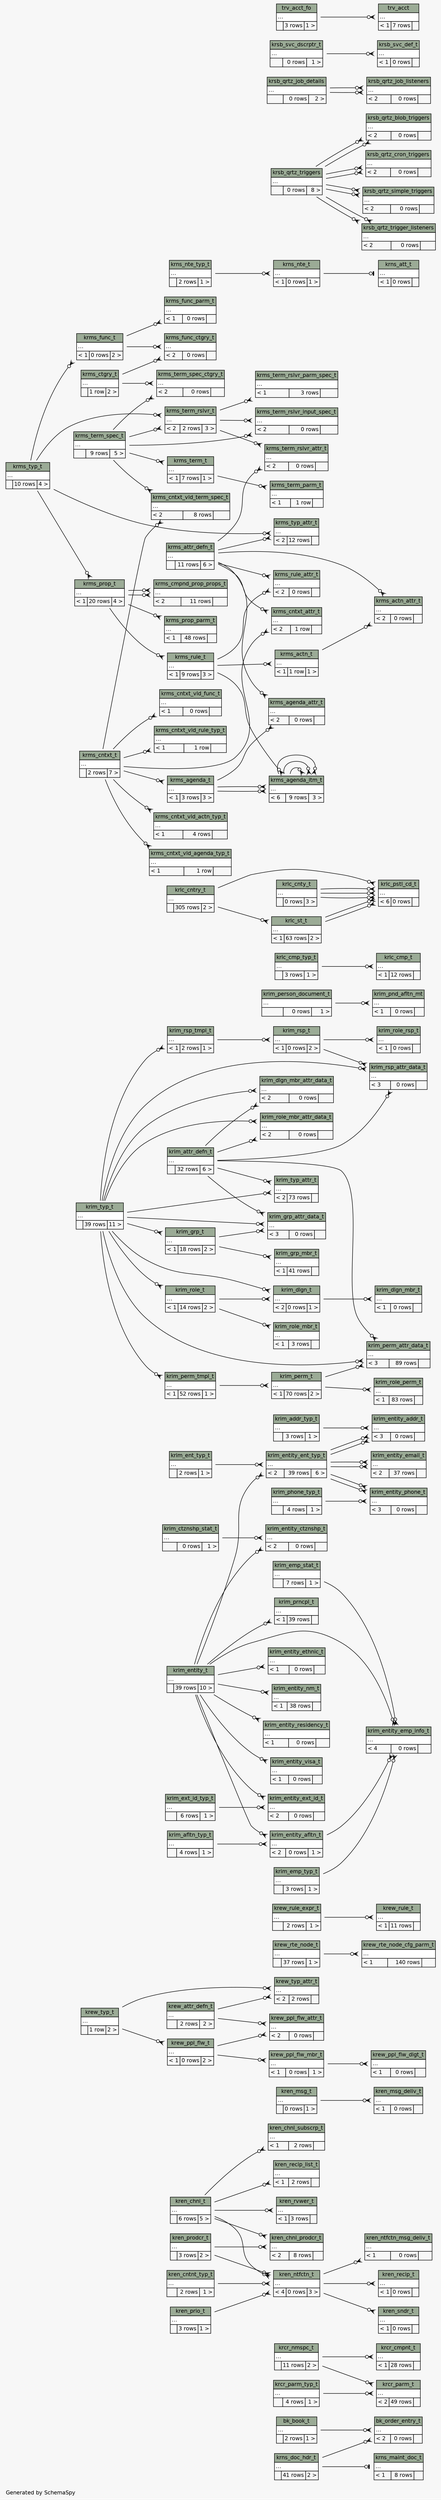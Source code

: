 // dot 2.28.0 on Mac OS X 10.7.2
// SchemaSpy rev 590
digraph "compactRelationshipsDiagram" {
  graph [
    rankdir="RL"
    bgcolor="#f7f7f7"
    label="\nGenerated by SchemaSpy"
    labeljust="l"
    nodesep="0.18"
    ranksep="0.46"
    fontname="Helvetica"
    fontsize="11"
  ];
  node [
    fontname="Helvetica"
    fontsize="11"
    shape="plaintext"
  ];
  edge [
    arrowsize="0.8"
  ];
  "bk_book_t" [
    label=<
    <TABLE BORDER="0" CELLBORDER="1" CELLSPACING="0" BGCOLOR="#ffffff">
      <TR><TD COLSPAN="3" BGCOLOR="#9bab96" ALIGN="CENTER">bk_book_t</TD></TR>
      <TR><TD PORT="elipses" COLSPAN="3" ALIGN="LEFT">...</TD></TR>
      <TR><TD ALIGN="LEFT" BGCOLOR="#f7f7f7">  </TD><TD ALIGN="RIGHT" BGCOLOR="#f7f7f7">2 rows</TD><TD ALIGN="RIGHT" BGCOLOR="#f7f7f7">1 &gt;</TD></TR>
    </TABLE>>
    URL="tables/bk_book_t.html"
    tooltip="bk_book_t"
  ];
  "bk_order_entry_t" [
    label=<
    <TABLE BORDER="0" CELLBORDER="1" CELLSPACING="0" BGCOLOR="#ffffff">
      <TR><TD COLSPAN="3" BGCOLOR="#9bab96" ALIGN="CENTER">bk_order_entry_t</TD></TR>
      <TR><TD PORT="elipses" COLSPAN="3" ALIGN="LEFT">...</TD></TR>
      <TR><TD ALIGN="LEFT" BGCOLOR="#f7f7f7">&lt; 2</TD><TD ALIGN="RIGHT" BGCOLOR="#f7f7f7">0 rows</TD><TD ALIGN="RIGHT" BGCOLOR="#f7f7f7">  </TD></TR>
    </TABLE>>
    URL="tables/bk_order_entry_t.html"
    tooltip="bk_order_entry_t"
  ];
  "krcr_cmpnt_t" [
    label=<
    <TABLE BORDER="0" CELLBORDER="1" CELLSPACING="0" BGCOLOR="#ffffff">
      <TR><TD COLSPAN="3" BGCOLOR="#9bab96" ALIGN="CENTER">krcr_cmpnt_t</TD></TR>
      <TR><TD PORT="elipses" COLSPAN="3" ALIGN="LEFT">...</TD></TR>
      <TR><TD ALIGN="LEFT" BGCOLOR="#f7f7f7">&lt; 1</TD><TD ALIGN="RIGHT" BGCOLOR="#f7f7f7">28 rows</TD><TD ALIGN="RIGHT" BGCOLOR="#f7f7f7">  </TD></TR>
    </TABLE>>
    URL="tables/krcr_cmpnt_t.html"
    tooltip="krcr_cmpnt_t"
  ];
  "krcr_nmspc_t" [
    label=<
    <TABLE BORDER="0" CELLBORDER="1" CELLSPACING="0" BGCOLOR="#ffffff">
      <TR><TD COLSPAN="3" BGCOLOR="#9bab96" ALIGN="CENTER">krcr_nmspc_t</TD></TR>
      <TR><TD PORT="elipses" COLSPAN="3" ALIGN="LEFT">...</TD></TR>
      <TR><TD ALIGN="LEFT" BGCOLOR="#f7f7f7">  </TD><TD ALIGN="RIGHT" BGCOLOR="#f7f7f7">11 rows</TD><TD ALIGN="RIGHT" BGCOLOR="#f7f7f7">2 &gt;</TD></TR>
    </TABLE>>
    URL="tables/krcr_nmspc_t.html"
    tooltip="krcr_nmspc_t"
  ];
  "krcr_parm_t" [
    label=<
    <TABLE BORDER="0" CELLBORDER="1" CELLSPACING="0" BGCOLOR="#ffffff">
      <TR><TD COLSPAN="3" BGCOLOR="#9bab96" ALIGN="CENTER">krcr_parm_t</TD></TR>
      <TR><TD PORT="elipses" COLSPAN="3" ALIGN="LEFT">...</TD></TR>
      <TR><TD ALIGN="LEFT" BGCOLOR="#f7f7f7">&lt; 2</TD><TD ALIGN="RIGHT" BGCOLOR="#f7f7f7">49 rows</TD><TD ALIGN="RIGHT" BGCOLOR="#f7f7f7">  </TD></TR>
    </TABLE>>
    URL="tables/krcr_parm_t.html"
    tooltip="krcr_parm_t"
  ];
  "krcr_parm_typ_t" [
    label=<
    <TABLE BORDER="0" CELLBORDER="1" CELLSPACING="0" BGCOLOR="#ffffff">
      <TR><TD COLSPAN="3" BGCOLOR="#9bab96" ALIGN="CENTER">krcr_parm_typ_t</TD></TR>
      <TR><TD PORT="elipses" COLSPAN="3" ALIGN="LEFT">...</TD></TR>
      <TR><TD ALIGN="LEFT" BGCOLOR="#f7f7f7">  </TD><TD ALIGN="RIGHT" BGCOLOR="#f7f7f7">4 rows</TD><TD ALIGN="RIGHT" BGCOLOR="#f7f7f7">1 &gt;</TD></TR>
    </TABLE>>
    URL="tables/krcr_parm_typ_t.html"
    tooltip="krcr_parm_typ_t"
  ];
  "kren_chnl_prodcr_t" [
    label=<
    <TABLE BORDER="0" CELLBORDER="1" CELLSPACING="0" BGCOLOR="#ffffff">
      <TR><TD COLSPAN="3" BGCOLOR="#9bab96" ALIGN="CENTER">kren_chnl_prodcr_t</TD></TR>
      <TR><TD PORT="elipses" COLSPAN="3" ALIGN="LEFT">...</TD></TR>
      <TR><TD ALIGN="LEFT" BGCOLOR="#f7f7f7">&lt; 2</TD><TD ALIGN="RIGHT" BGCOLOR="#f7f7f7">8 rows</TD><TD ALIGN="RIGHT" BGCOLOR="#f7f7f7">  </TD></TR>
    </TABLE>>
    URL="tables/kren_chnl_prodcr_t.html"
    tooltip="kren_chnl_prodcr_t"
  ];
  "kren_chnl_subscrp_t" [
    label=<
    <TABLE BORDER="0" CELLBORDER="1" CELLSPACING="0" BGCOLOR="#ffffff">
      <TR><TD COLSPAN="3" BGCOLOR="#9bab96" ALIGN="CENTER">kren_chnl_subscrp_t</TD></TR>
      <TR><TD PORT="elipses" COLSPAN="3" ALIGN="LEFT">...</TD></TR>
      <TR><TD ALIGN="LEFT" BGCOLOR="#f7f7f7">&lt; 1</TD><TD ALIGN="RIGHT" BGCOLOR="#f7f7f7">2 rows</TD><TD ALIGN="RIGHT" BGCOLOR="#f7f7f7">  </TD></TR>
    </TABLE>>
    URL="tables/kren_chnl_subscrp_t.html"
    tooltip="kren_chnl_subscrp_t"
  ];
  "kren_chnl_t" [
    label=<
    <TABLE BORDER="0" CELLBORDER="1" CELLSPACING="0" BGCOLOR="#ffffff">
      <TR><TD COLSPAN="3" BGCOLOR="#9bab96" ALIGN="CENTER">kren_chnl_t</TD></TR>
      <TR><TD PORT="elipses" COLSPAN="3" ALIGN="LEFT">...</TD></TR>
      <TR><TD ALIGN="LEFT" BGCOLOR="#f7f7f7">  </TD><TD ALIGN="RIGHT" BGCOLOR="#f7f7f7">6 rows</TD><TD ALIGN="RIGHT" BGCOLOR="#f7f7f7">5 &gt;</TD></TR>
    </TABLE>>
    URL="tables/kren_chnl_t.html"
    tooltip="kren_chnl_t"
  ];
  "kren_cntnt_typ_t" [
    label=<
    <TABLE BORDER="0" CELLBORDER="1" CELLSPACING="0" BGCOLOR="#ffffff">
      <TR><TD COLSPAN="3" BGCOLOR="#9bab96" ALIGN="CENTER">kren_cntnt_typ_t</TD></TR>
      <TR><TD PORT="elipses" COLSPAN="3" ALIGN="LEFT">...</TD></TR>
      <TR><TD ALIGN="LEFT" BGCOLOR="#f7f7f7">  </TD><TD ALIGN="RIGHT" BGCOLOR="#f7f7f7">2 rows</TD><TD ALIGN="RIGHT" BGCOLOR="#f7f7f7">1 &gt;</TD></TR>
    </TABLE>>
    URL="tables/kren_cntnt_typ_t.html"
    tooltip="kren_cntnt_typ_t"
  ];
  "kren_msg_deliv_t" [
    label=<
    <TABLE BORDER="0" CELLBORDER="1" CELLSPACING="0" BGCOLOR="#ffffff">
      <TR><TD COLSPAN="3" BGCOLOR="#9bab96" ALIGN="CENTER">kren_msg_deliv_t</TD></TR>
      <TR><TD PORT="elipses" COLSPAN="3" ALIGN="LEFT">...</TD></TR>
      <TR><TD ALIGN="LEFT" BGCOLOR="#f7f7f7">&lt; 1</TD><TD ALIGN="RIGHT" BGCOLOR="#f7f7f7">0 rows</TD><TD ALIGN="RIGHT" BGCOLOR="#f7f7f7">  </TD></TR>
    </TABLE>>
    URL="tables/kren_msg_deliv_t.html"
    tooltip="kren_msg_deliv_t"
  ];
  "kren_msg_t" [
    label=<
    <TABLE BORDER="0" CELLBORDER="1" CELLSPACING="0" BGCOLOR="#ffffff">
      <TR><TD COLSPAN="3" BGCOLOR="#9bab96" ALIGN="CENTER">kren_msg_t</TD></TR>
      <TR><TD PORT="elipses" COLSPAN="3" ALIGN="LEFT">...</TD></TR>
      <TR><TD ALIGN="LEFT" BGCOLOR="#f7f7f7">  </TD><TD ALIGN="RIGHT" BGCOLOR="#f7f7f7">0 rows</TD><TD ALIGN="RIGHT" BGCOLOR="#f7f7f7">1 &gt;</TD></TR>
    </TABLE>>
    URL="tables/kren_msg_t.html"
    tooltip="kren_msg_t"
  ];
  "kren_ntfctn_msg_deliv_t" [
    label=<
    <TABLE BORDER="0" CELLBORDER="1" CELLSPACING="0" BGCOLOR="#ffffff">
      <TR><TD COLSPAN="3" BGCOLOR="#9bab96" ALIGN="CENTER">kren_ntfctn_msg_deliv_t</TD></TR>
      <TR><TD PORT="elipses" COLSPAN="3" ALIGN="LEFT">...</TD></TR>
      <TR><TD ALIGN="LEFT" BGCOLOR="#f7f7f7">&lt; 1</TD><TD ALIGN="RIGHT" BGCOLOR="#f7f7f7">0 rows</TD><TD ALIGN="RIGHT" BGCOLOR="#f7f7f7">  </TD></TR>
    </TABLE>>
    URL="tables/kren_ntfctn_msg_deliv_t.html"
    tooltip="kren_ntfctn_msg_deliv_t"
  ];
  "kren_ntfctn_t" [
    label=<
    <TABLE BORDER="0" CELLBORDER="1" CELLSPACING="0" BGCOLOR="#ffffff">
      <TR><TD COLSPAN="3" BGCOLOR="#9bab96" ALIGN="CENTER">kren_ntfctn_t</TD></TR>
      <TR><TD PORT="elipses" COLSPAN="3" ALIGN="LEFT">...</TD></TR>
      <TR><TD ALIGN="LEFT" BGCOLOR="#f7f7f7">&lt; 4</TD><TD ALIGN="RIGHT" BGCOLOR="#f7f7f7">0 rows</TD><TD ALIGN="RIGHT" BGCOLOR="#f7f7f7">3 &gt;</TD></TR>
    </TABLE>>
    URL="tables/kren_ntfctn_t.html"
    tooltip="kren_ntfctn_t"
  ];
  "kren_prio_t" [
    label=<
    <TABLE BORDER="0" CELLBORDER="1" CELLSPACING="0" BGCOLOR="#ffffff">
      <TR><TD COLSPAN="3" BGCOLOR="#9bab96" ALIGN="CENTER">kren_prio_t</TD></TR>
      <TR><TD PORT="elipses" COLSPAN="3" ALIGN="LEFT">...</TD></TR>
      <TR><TD ALIGN="LEFT" BGCOLOR="#f7f7f7">  </TD><TD ALIGN="RIGHT" BGCOLOR="#f7f7f7">3 rows</TD><TD ALIGN="RIGHT" BGCOLOR="#f7f7f7">1 &gt;</TD></TR>
    </TABLE>>
    URL="tables/kren_prio_t.html"
    tooltip="kren_prio_t"
  ];
  "kren_prodcr_t" [
    label=<
    <TABLE BORDER="0" CELLBORDER="1" CELLSPACING="0" BGCOLOR="#ffffff">
      <TR><TD COLSPAN="3" BGCOLOR="#9bab96" ALIGN="CENTER">kren_prodcr_t</TD></TR>
      <TR><TD PORT="elipses" COLSPAN="3" ALIGN="LEFT">...</TD></TR>
      <TR><TD ALIGN="LEFT" BGCOLOR="#f7f7f7">  </TD><TD ALIGN="RIGHT" BGCOLOR="#f7f7f7">3 rows</TD><TD ALIGN="RIGHT" BGCOLOR="#f7f7f7">2 &gt;</TD></TR>
    </TABLE>>
    URL="tables/kren_prodcr_t.html"
    tooltip="kren_prodcr_t"
  ];
  "kren_recip_list_t" [
    label=<
    <TABLE BORDER="0" CELLBORDER="1" CELLSPACING="0" BGCOLOR="#ffffff">
      <TR><TD COLSPAN="3" BGCOLOR="#9bab96" ALIGN="CENTER">kren_recip_list_t</TD></TR>
      <TR><TD PORT="elipses" COLSPAN="3" ALIGN="LEFT">...</TD></TR>
      <TR><TD ALIGN="LEFT" BGCOLOR="#f7f7f7">&lt; 1</TD><TD ALIGN="RIGHT" BGCOLOR="#f7f7f7">2 rows</TD><TD ALIGN="RIGHT" BGCOLOR="#f7f7f7">  </TD></TR>
    </TABLE>>
    URL="tables/kren_recip_list_t.html"
    tooltip="kren_recip_list_t"
  ];
  "kren_recip_t" [
    label=<
    <TABLE BORDER="0" CELLBORDER="1" CELLSPACING="0" BGCOLOR="#ffffff">
      <TR><TD COLSPAN="3" BGCOLOR="#9bab96" ALIGN="CENTER">kren_recip_t</TD></TR>
      <TR><TD PORT="elipses" COLSPAN="3" ALIGN="LEFT">...</TD></TR>
      <TR><TD ALIGN="LEFT" BGCOLOR="#f7f7f7">&lt; 1</TD><TD ALIGN="RIGHT" BGCOLOR="#f7f7f7">0 rows</TD><TD ALIGN="RIGHT" BGCOLOR="#f7f7f7">  </TD></TR>
    </TABLE>>
    URL="tables/kren_recip_t.html"
    tooltip="kren_recip_t"
  ];
  "kren_rvwer_t" [
    label=<
    <TABLE BORDER="0" CELLBORDER="1" CELLSPACING="0" BGCOLOR="#ffffff">
      <TR><TD COLSPAN="3" BGCOLOR="#9bab96" ALIGN="CENTER">kren_rvwer_t</TD></TR>
      <TR><TD PORT="elipses" COLSPAN="3" ALIGN="LEFT">...</TD></TR>
      <TR><TD ALIGN="LEFT" BGCOLOR="#f7f7f7">&lt; 1</TD><TD ALIGN="RIGHT" BGCOLOR="#f7f7f7">3 rows</TD><TD ALIGN="RIGHT" BGCOLOR="#f7f7f7">  </TD></TR>
    </TABLE>>
    URL="tables/kren_rvwer_t.html"
    tooltip="kren_rvwer_t"
  ];
  "kren_sndr_t" [
    label=<
    <TABLE BORDER="0" CELLBORDER="1" CELLSPACING="0" BGCOLOR="#ffffff">
      <TR><TD COLSPAN="3" BGCOLOR="#9bab96" ALIGN="CENTER">kren_sndr_t</TD></TR>
      <TR><TD PORT="elipses" COLSPAN="3" ALIGN="LEFT">...</TD></TR>
      <TR><TD ALIGN="LEFT" BGCOLOR="#f7f7f7">&lt; 1</TD><TD ALIGN="RIGHT" BGCOLOR="#f7f7f7">0 rows</TD><TD ALIGN="RIGHT" BGCOLOR="#f7f7f7">  </TD></TR>
    </TABLE>>
    URL="tables/kren_sndr_t.html"
    tooltip="kren_sndr_t"
  ];
  "krew_attr_defn_t" [
    label=<
    <TABLE BORDER="0" CELLBORDER="1" CELLSPACING="0" BGCOLOR="#ffffff">
      <TR><TD COLSPAN="3" BGCOLOR="#9bab96" ALIGN="CENTER">krew_attr_defn_t</TD></TR>
      <TR><TD PORT="elipses" COLSPAN="3" ALIGN="LEFT">...</TD></TR>
      <TR><TD ALIGN="LEFT" BGCOLOR="#f7f7f7">  </TD><TD ALIGN="RIGHT" BGCOLOR="#f7f7f7">2 rows</TD><TD ALIGN="RIGHT" BGCOLOR="#f7f7f7">2 &gt;</TD></TR>
    </TABLE>>
    URL="tables/krew_attr_defn_t.html"
    tooltip="krew_attr_defn_t"
  ];
  "krew_ppl_flw_attr_t" [
    label=<
    <TABLE BORDER="0" CELLBORDER="1" CELLSPACING="0" BGCOLOR="#ffffff">
      <TR><TD COLSPAN="3" BGCOLOR="#9bab96" ALIGN="CENTER">krew_ppl_flw_attr_t</TD></TR>
      <TR><TD PORT="elipses" COLSPAN="3" ALIGN="LEFT">...</TD></TR>
      <TR><TD ALIGN="LEFT" BGCOLOR="#f7f7f7">&lt; 2</TD><TD ALIGN="RIGHT" BGCOLOR="#f7f7f7">0 rows</TD><TD ALIGN="RIGHT" BGCOLOR="#f7f7f7">  </TD></TR>
    </TABLE>>
    URL="tables/krew_ppl_flw_attr_t.html"
    tooltip="krew_ppl_flw_attr_t"
  ];
  "krew_ppl_flw_dlgt_t" [
    label=<
    <TABLE BORDER="0" CELLBORDER="1" CELLSPACING="0" BGCOLOR="#ffffff">
      <TR><TD COLSPAN="3" BGCOLOR="#9bab96" ALIGN="CENTER">krew_ppl_flw_dlgt_t</TD></TR>
      <TR><TD PORT="elipses" COLSPAN="3" ALIGN="LEFT">...</TD></TR>
      <TR><TD ALIGN="LEFT" BGCOLOR="#f7f7f7">&lt; 1</TD><TD ALIGN="RIGHT" BGCOLOR="#f7f7f7">0 rows</TD><TD ALIGN="RIGHT" BGCOLOR="#f7f7f7">  </TD></TR>
    </TABLE>>
    URL="tables/krew_ppl_flw_dlgt_t.html"
    tooltip="krew_ppl_flw_dlgt_t"
  ];
  "krew_ppl_flw_mbr_t" [
    label=<
    <TABLE BORDER="0" CELLBORDER="1" CELLSPACING="0" BGCOLOR="#ffffff">
      <TR><TD COLSPAN="3" BGCOLOR="#9bab96" ALIGN="CENTER">krew_ppl_flw_mbr_t</TD></TR>
      <TR><TD PORT="elipses" COLSPAN="3" ALIGN="LEFT">...</TD></TR>
      <TR><TD ALIGN="LEFT" BGCOLOR="#f7f7f7">&lt; 1</TD><TD ALIGN="RIGHT" BGCOLOR="#f7f7f7">0 rows</TD><TD ALIGN="RIGHT" BGCOLOR="#f7f7f7">1 &gt;</TD></TR>
    </TABLE>>
    URL="tables/krew_ppl_flw_mbr_t.html"
    tooltip="krew_ppl_flw_mbr_t"
  ];
  "krew_ppl_flw_t" [
    label=<
    <TABLE BORDER="0" CELLBORDER="1" CELLSPACING="0" BGCOLOR="#ffffff">
      <TR><TD COLSPAN="3" BGCOLOR="#9bab96" ALIGN="CENTER">krew_ppl_flw_t</TD></TR>
      <TR><TD PORT="elipses" COLSPAN="3" ALIGN="LEFT">...</TD></TR>
      <TR><TD ALIGN="LEFT" BGCOLOR="#f7f7f7">&lt; 1</TD><TD ALIGN="RIGHT" BGCOLOR="#f7f7f7">0 rows</TD><TD ALIGN="RIGHT" BGCOLOR="#f7f7f7">2 &gt;</TD></TR>
    </TABLE>>
    URL="tables/krew_ppl_flw_t.html"
    tooltip="krew_ppl_flw_t"
  ];
  "krew_rte_node_cfg_parm_t" [
    label=<
    <TABLE BORDER="0" CELLBORDER="1" CELLSPACING="0" BGCOLOR="#ffffff">
      <TR><TD COLSPAN="3" BGCOLOR="#9bab96" ALIGN="CENTER">krew_rte_node_cfg_parm_t</TD></TR>
      <TR><TD PORT="elipses" COLSPAN="3" ALIGN="LEFT">...</TD></TR>
      <TR><TD ALIGN="LEFT" BGCOLOR="#f7f7f7">&lt; 1</TD><TD ALIGN="RIGHT" BGCOLOR="#f7f7f7">140 rows</TD><TD ALIGN="RIGHT" BGCOLOR="#f7f7f7">  </TD></TR>
    </TABLE>>
    URL="tables/krew_rte_node_cfg_parm_t.html"
    tooltip="krew_rte_node_cfg_parm_t"
  ];
  "krew_rte_node_t" [
    label=<
    <TABLE BORDER="0" CELLBORDER="1" CELLSPACING="0" BGCOLOR="#ffffff">
      <TR><TD COLSPAN="3" BGCOLOR="#9bab96" ALIGN="CENTER">krew_rte_node_t</TD></TR>
      <TR><TD PORT="elipses" COLSPAN="3" ALIGN="LEFT">...</TD></TR>
      <TR><TD ALIGN="LEFT" BGCOLOR="#f7f7f7">  </TD><TD ALIGN="RIGHT" BGCOLOR="#f7f7f7">37 rows</TD><TD ALIGN="RIGHT" BGCOLOR="#f7f7f7">1 &gt;</TD></TR>
    </TABLE>>
    URL="tables/krew_rte_node_t.html"
    tooltip="krew_rte_node_t"
  ];
  "krew_rule_expr_t" [
    label=<
    <TABLE BORDER="0" CELLBORDER="1" CELLSPACING="0" BGCOLOR="#ffffff">
      <TR><TD COLSPAN="3" BGCOLOR="#9bab96" ALIGN="CENTER">krew_rule_expr_t</TD></TR>
      <TR><TD PORT="elipses" COLSPAN="3" ALIGN="LEFT">...</TD></TR>
      <TR><TD ALIGN="LEFT" BGCOLOR="#f7f7f7">  </TD><TD ALIGN="RIGHT" BGCOLOR="#f7f7f7">2 rows</TD><TD ALIGN="RIGHT" BGCOLOR="#f7f7f7">1 &gt;</TD></TR>
    </TABLE>>
    URL="tables/krew_rule_expr_t.html"
    tooltip="krew_rule_expr_t"
  ];
  "krew_rule_t" [
    label=<
    <TABLE BORDER="0" CELLBORDER="1" CELLSPACING="0" BGCOLOR="#ffffff">
      <TR><TD COLSPAN="3" BGCOLOR="#9bab96" ALIGN="CENTER">krew_rule_t</TD></TR>
      <TR><TD PORT="elipses" COLSPAN="3" ALIGN="LEFT">...</TD></TR>
      <TR><TD ALIGN="LEFT" BGCOLOR="#f7f7f7">&lt; 1</TD><TD ALIGN="RIGHT" BGCOLOR="#f7f7f7">11 rows</TD><TD ALIGN="RIGHT" BGCOLOR="#f7f7f7">  </TD></TR>
    </TABLE>>
    URL="tables/krew_rule_t.html"
    tooltip="krew_rule_t"
  ];
  "krew_typ_attr_t" [
    label=<
    <TABLE BORDER="0" CELLBORDER="1" CELLSPACING="0" BGCOLOR="#ffffff">
      <TR><TD COLSPAN="3" BGCOLOR="#9bab96" ALIGN="CENTER">krew_typ_attr_t</TD></TR>
      <TR><TD PORT="elipses" COLSPAN="3" ALIGN="LEFT">...</TD></TR>
      <TR><TD ALIGN="LEFT" BGCOLOR="#f7f7f7">&lt; 2</TD><TD ALIGN="RIGHT" BGCOLOR="#f7f7f7">2 rows</TD><TD ALIGN="RIGHT" BGCOLOR="#f7f7f7">  </TD></TR>
    </TABLE>>
    URL="tables/krew_typ_attr_t.html"
    tooltip="krew_typ_attr_t"
  ];
  "krew_typ_t" [
    label=<
    <TABLE BORDER="0" CELLBORDER="1" CELLSPACING="0" BGCOLOR="#ffffff">
      <TR><TD COLSPAN="3" BGCOLOR="#9bab96" ALIGN="CENTER">krew_typ_t</TD></TR>
      <TR><TD PORT="elipses" COLSPAN="3" ALIGN="LEFT">...</TD></TR>
      <TR><TD ALIGN="LEFT" BGCOLOR="#f7f7f7">  </TD><TD ALIGN="RIGHT" BGCOLOR="#f7f7f7">1 row</TD><TD ALIGN="RIGHT" BGCOLOR="#f7f7f7">2 &gt;</TD></TR>
    </TABLE>>
    URL="tables/krew_typ_t.html"
    tooltip="krew_typ_t"
  ];
  "krim_addr_typ_t" [
    label=<
    <TABLE BORDER="0" CELLBORDER="1" CELLSPACING="0" BGCOLOR="#ffffff">
      <TR><TD COLSPAN="3" BGCOLOR="#9bab96" ALIGN="CENTER">krim_addr_typ_t</TD></TR>
      <TR><TD PORT="elipses" COLSPAN="3" ALIGN="LEFT">...</TD></TR>
      <TR><TD ALIGN="LEFT" BGCOLOR="#f7f7f7">  </TD><TD ALIGN="RIGHT" BGCOLOR="#f7f7f7">3 rows</TD><TD ALIGN="RIGHT" BGCOLOR="#f7f7f7">1 &gt;</TD></TR>
    </TABLE>>
    URL="tables/krim_addr_typ_t.html"
    tooltip="krim_addr_typ_t"
  ];
  "krim_afltn_typ_t" [
    label=<
    <TABLE BORDER="0" CELLBORDER="1" CELLSPACING="0" BGCOLOR="#ffffff">
      <TR><TD COLSPAN="3" BGCOLOR="#9bab96" ALIGN="CENTER">krim_afltn_typ_t</TD></TR>
      <TR><TD PORT="elipses" COLSPAN="3" ALIGN="LEFT">...</TD></TR>
      <TR><TD ALIGN="LEFT" BGCOLOR="#f7f7f7">  </TD><TD ALIGN="RIGHT" BGCOLOR="#f7f7f7">4 rows</TD><TD ALIGN="RIGHT" BGCOLOR="#f7f7f7">1 &gt;</TD></TR>
    </TABLE>>
    URL="tables/krim_afltn_typ_t.html"
    tooltip="krim_afltn_typ_t"
  ];
  "krim_attr_defn_t" [
    label=<
    <TABLE BORDER="0" CELLBORDER="1" CELLSPACING="0" BGCOLOR="#ffffff">
      <TR><TD COLSPAN="3" BGCOLOR="#9bab96" ALIGN="CENTER">krim_attr_defn_t</TD></TR>
      <TR><TD PORT="elipses" COLSPAN="3" ALIGN="LEFT">...</TD></TR>
      <TR><TD ALIGN="LEFT" BGCOLOR="#f7f7f7">  </TD><TD ALIGN="RIGHT" BGCOLOR="#f7f7f7">32 rows</TD><TD ALIGN="RIGHT" BGCOLOR="#f7f7f7">6 &gt;</TD></TR>
    </TABLE>>
    URL="tables/krim_attr_defn_t.html"
    tooltip="krim_attr_defn_t"
  ];
  "krim_ctznshp_stat_t" [
    label=<
    <TABLE BORDER="0" CELLBORDER="1" CELLSPACING="0" BGCOLOR="#ffffff">
      <TR><TD COLSPAN="3" BGCOLOR="#9bab96" ALIGN="CENTER">krim_ctznshp_stat_t</TD></TR>
      <TR><TD PORT="elipses" COLSPAN="3" ALIGN="LEFT">...</TD></TR>
      <TR><TD ALIGN="LEFT" BGCOLOR="#f7f7f7">  </TD><TD ALIGN="RIGHT" BGCOLOR="#f7f7f7">0 rows</TD><TD ALIGN="RIGHT" BGCOLOR="#f7f7f7">1 &gt;</TD></TR>
    </TABLE>>
    URL="tables/krim_ctznshp_stat_t.html"
    tooltip="krim_ctznshp_stat_t"
  ];
  "krim_dlgn_mbr_attr_data_t" [
    label=<
    <TABLE BORDER="0" CELLBORDER="1" CELLSPACING="0" BGCOLOR="#ffffff">
      <TR><TD COLSPAN="3" BGCOLOR="#9bab96" ALIGN="CENTER">krim_dlgn_mbr_attr_data_t</TD></TR>
      <TR><TD PORT="elipses" COLSPAN="3" ALIGN="LEFT">...</TD></TR>
      <TR><TD ALIGN="LEFT" BGCOLOR="#f7f7f7">&lt; 2</TD><TD ALIGN="RIGHT" BGCOLOR="#f7f7f7">0 rows</TD><TD ALIGN="RIGHT" BGCOLOR="#f7f7f7">  </TD></TR>
    </TABLE>>
    URL="tables/krim_dlgn_mbr_attr_data_t.html"
    tooltip="krim_dlgn_mbr_attr_data_t"
  ];
  "krim_dlgn_mbr_t" [
    label=<
    <TABLE BORDER="0" CELLBORDER="1" CELLSPACING="0" BGCOLOR="#ffffff">
      <TR><TD COLSPAN="3" BGCOLOR="#9bab96" ALIGN="CENTER">krim_dlgn_mbr_t</TD></TR>
      <TR><TD PORT="elipses" COLSPAN="3" ALIGN="LEFT">...</TD></TR>
      <TR><TD ALIGN="LEFT" BGCOLOR="#f7f7f7">&lt; 1</TD><TD ALIGN="RIGHT" BGCOLOR="#f7f7f7">0 rows</TD><TD ALIGN="RIGHT" BGCOLOR="#f7f7f7">  </TD></TR>
    </TABLE>>
    URL="tables/krim_dlgn_mbr_t.html"
    tooltip="krim_dlgn_mbr_t"
  ];
  "krim_dlgn_t" [
    label=<
    <TABLE BORDER="0" CELLBORDER="1" CELLSPACING="0" BGCOLOR="#ffffff">
      <TR><TD COLSPAN="3" BGCOLOR="#9bab96" ALIGN="CENTER">krim_dlgn_t</TD></TR>
      <TR><TD PORT="elipses" COLSPAN="3" ALIGN="LEFT">...</TD></TR>
      <TR><TD ALIGN="LEFT" BGCOLOR="#f7f7f7">&lt; 2</TD><TD ALIGN="RIGHT" BGCOLOR="#f7f7f7">0 rows</TD><TD ALIGN="RIGHT" BGCOLOR="#f7f7f7">1 &gt;</TD></TR>
    </TABLE>>
    URL="tables/krim_dlgn_t.html"
    tooltip="krim_dlgn_t"
  ];
  "krim_emp_stat_t" [
    label=<
    <TABLE BORDER="0" CELLBORDER="1" CELLSPACING="0" BGCOLOR="#ffffff">
      <TR><TD COLSPAN="3" BGCOLOR="#9bab96" ALIGN="CENTER">krim_emp_stat_t</TD></TR>
      <TR><TD PORT="elipses" COLSPAN="3" ALIGN="LEFT">...</TD></TR>
      <TR><TD ALIGN="LEFT" BGCOLOR="#f7f7f7">  </TD><TD ALIGN="RIGHT" BGCOLOR="#f7f7f7">7 rows</TD><TD ALIGN="RIGHT" BGCOLOR="#f7f7f7">1 &gt;</TD></TR>
    </TABLE>>
    URL="tables/krim_emp_stat_t.html"
    tooltip="krim_emp_stat_t"
  ];
  "krim_emp_typ_t" [
    label=<
    <TABLE BORDER="0" CELLBORDER="1" CELLSPACING="0" BGCOLOR="#ffffff">
      <TR><TD COLSPAN="3" BGCOLOR="#9bab96" ALIGN="CENTER">krim_emp_typ_t</TD></TR>
      <TR><TD PORT="elipses" COLSPAN="3" ALIGN="LEFT">...</TD></TR>
      <TR><TD ALIGN="LEFT" BGCOLOR="#f7f7f7">  </TD><TD ALIGN="RIGHT" BGCOLOR="#f7f7f7">3 rows</TD><TD ALIGN="RIGHT" BGCOLOR="#f7f7f7">1 &gt;</TD></TR>
    </TABLE>>
    URL="tables/krim_emp_typ_t.html"
    tooltip="krim_emp_typ_t"
  ];
  "krim_ent_typ_t" [
    label=<
    <TABLE BORDER="0" CELLBORDER="1" CELLSPACING="0" BGCOLOR="#ffffff">
      <TR><TD COLSPAN="3" BGCOLOR="#9bab96" ALIGN="CENTER">krim_ent_typ_t</TD></TR>
      <TR><TD PORT="elipses" COLSPAN="3" ALIGN="LEFT">...</TD></TR>
      <TR><TD ALIGN="LEFT" BGCOLOR="#f7f7f7">  </TD><TD ALIGN="RIGHT" BGCOLOR="#f7f7f7">2 rows</TD><TD ALIGN="RIGHT" BGCOLOR="#f7f7f7">1 &gt;</TD></TR>
    </TABLE>>
    URL="tables/krim_ent_typ_t.html"
    tooltip="krim_ent_typ_t"
  ];
  "krim_entity_addr_t" [
    label=<
    <TABLE BORDER="0" CELLBORDER="1" CELLSPACING="0" BGCOLOR="#ffffff">
      <TR><TD COLSPAN="3" BGCOLOR="#9bab96" ALIGN="CENTER">krim_entity_addr_t</TD></TR>
      <TR><TD PORT="elipses" COLSPAN="3" ALIGN="LEFT">...</TD></TR>
      <TR><TD ALIGN="LEFT" BGCOLOR="#f7f7f7">&lt; 3</TD><TD ALIGN="RIGHT" BGCOLOR="#f7f7f7">0 rows</TD><TD ALIGN="RIGHT" BGCOLOR="#f7f7f7">  </TD></TR>
    </TABLE>>
    URL="tables/krim_entity_addr_t.html"
    tooltip="krim_entity_addr_t"
  ];
  "krim_entity_afltn_t" [
    label=<
    <TABLE BORDER="0" CELLBORDER="1" CELLSPACING="0" BGCOLOR="#ffffff">
      <TR><TD COLSPAN="3" BGCOLOR="#9bab96" ALIGN="CENTER">krim_entity_afltn_t</TD></TR>
      <TR><TD PORT="elipses" COLSPAN="3" ALIGN="LEFT">...</TD></TR>
      <TR><TD ALIGN="LEFT" BGCOLOR="#f7f7f7">&lt; 2</TD><TD ALIGN="RIGHT" BGCOLOR="#f7f7f7">0 rows</TD><TD ALIGN="RIGHT" BGCOLOR="#f7f7f7">1 &gt;</TD></TR>
    </TABLE>>
    URL="tables/krim_entity_afltn_t.html"
    tooltip="krim_entity_afltn_t"
  ];
  "krim_entity_ctznshp_t" [
    label=<
    <TABLE BORDER="0" CELLBORDER="1" CELLSPACING="0" BGCOLOR="#ffffff">
      <TR><TD COLSPAN="3" BGCOLOR="#9bab96" ALIGN="CENTER">krim_entity_ctznshp_t</TD></TR>
      <TR><TD PORT="elipses" COLSPAN="3" ALIGN="LEFT">...</TD></TR>
      <TR><TD ALIGN="LEFT" BGCOLOR="#f7f7f7">&lt; 2</TD><TD ALIGN="RIGHT" BGCOLOR="#f7f7f7">0 rows</TD><TD ALIGN="RIGHT" BGCOLOR="#f7f7f7">  </TD></TR>
    </TABLE>>
    URL="tables/krim_entity_ctznshp_t.html"
    tooltip="krim_entity_ctznshp_t"
  ];
  "krim_entity_email_t" [
    label=<
    <TABLE BORDER="0" CELLBORDER="1" CELLSPACING="0" BGCOLOR="#ffffff">
      <TR><TD COLSPAN="3" BGCOLOR="#9bab96" ALIGN="CENTER">krim_entity_email_t</TD></TR>
      <TR><TD PORT="elipses" COLSPAN="3" ALIGN="LEFT">...</TD></TR>
      <TR><TD ALIGN="LEFT" BGCOLOR="#f7f7f7">&lt; 2</TD><TD ALIGN="RIGHT" BGCOLOR="#f7f7f7">37 rows</TD><TD ALIGN="RIGHT" BGCOLOR="#f7f7f7">  </TD></TR>
    </TABLE>>
    URL="tables/krim_entity_email_t.html"
    tooltip="krim_entity_email_t"
  ];
  "krim_entity_emp_info_t" [
    label=<
    <TABLE BORDER="0" CELLBORDER="1" CELLSPACING="0" BGCOLOR="#ffffff">
      <TR><TD COLSPAN="3" BGCOLOR="#9bab96" ALIGN="CENTER">krim_entity_emp_info_t</TD></TR>
      <TR><TD PORT="elipses" COLSPAN="3" ALIGN="LEFT">...</TD></TR>
      <TR><TD ALIGN="LEFT" BGCOLOR="#f7f7f7">&lt; 4</TD><TD ALIGN="RIGHT" BGCOLOR="#f7f7f7">0 rows</TD><TD ALIGN="RIGHT" BGCOLOR="#f7f7f7">  </TD></TR>
    </TABLE>>
    URL="tables/krim_entity_emp_info_t.html"
    tooltip="krim_entity_emp_info_t"
  ];
  "krim_entity_ent_typ_t" [
    label=<
    <TABLE BORDER="0" CELLBORDER="1" CELLSPACING="0" BGCOLOR="#ffffff">
      <TR><TD COLSPAN="3" BGCOLOR="#9bab96" ALIGN="CENTER">krim_entity_ent_typ_t</TD></TR>
      <TR><TD PORT="elipses" COLSPAN="3" ALIGN="LEFT">...</TD></TR>
      <TR><TD ALIGN="LEFT" BGCOLOR="#f7f7f7">&lt; 2</TD><TD ALIGN="RIGHT" BGCOLOR="#f7f7f7">39 rows</TD><TD ALIGN="RIGHT" BGCOLOR="#f7f7f7">6 &gt;</TD></TR>
    </TABLE>>
    URL="tables/krim_entity_ent_typ_t.html"
    tooltip="krim_entity_ent_typ_t"
  ];
  "krim_entity_ethnic_t" [
    label=<
    <TABLE BORDER="0" CELLBORDER="1" CELLSPACING="0" BGCOLOR="#ffffff">
      <TR><TD COLSPAN="3" BGCOLOR="#9bab96" ALIGN="CENTER">krim_entity_ethnic_t</TD></TR>
      <TR><TD PORT="elipses" COLSPAN="3" ALIGN="LEFT">...</TD></TR>
      <TR><TD ALIGN="LEFT" BGCOLOR="#f7f7f7">&lt; 1</TD><TD ALIGN="RIGHT" BGCOLOR="#f7f7f7">0 rows</TD><TD ALIGN="RIGHT" BGCOLOR="#f7f7f7">  </TD></TR>
    </TABLE>>
    URL="tables/krim_entity_ethnic_t.html"
    tooltip="krim_entity_ethnic_t"
  ];
  "krim_entity_ext_id_t" [
    label=<
    <TABLE BORDER="0" CELLBORDER="1" CELLSPACING="0" BGCOLOR="#ffffff">
      <TR><TD COLSPAN="3" BGCOLOR="#9bab96" ALIGN="CENTER">krim_entity_ext_id_t</TD></TR>
      <TR><TD PORT="elipses" COLSPAN="3" ALIGN="LEFT">...</TD></TR>
      <TR><TD ALIGN="LEFT" BGCOLOR="#f7f7f7">&lt; 2</TD><TD ALIGN="RIGHT" BGCOLOR="#f7f7f7">0 rows</TD><TD ALIGN="RIGHT" BGCOLOR="#f7f7f7">  </TD></TR>
    </TABLE>>
    URL="tables/krim_entity_ext_id_t.html"
    tooltip="krim_entity_ext_id_t"
  ];
  "krim_entity_nm_t" [
    label=<
    <TABLE BORDER="0" CELLBORDER="1" CELLSPACING="0" BGCOLOR="#ffffff">
      <TR><TD COLSPAN="3" BGCOLOR="#9bab96" ALIGN="CENTER">krim_entity_nm_t</TD></TR>
      <TR><TD PORT="elipses" COLSPAN="3" ALIGN="LEFT">...</TD></TR>
      <TR><TD ALIGN="LEFT" BGCOLOR="#f7f7f7">&lt; 1</TD><TD ALIGN="RIGHT" BGCOLOR="#f7f7f7">38 rows</TD><TD ALIGN="RIGHT" BGCOLOR="#f7f7f7">  </TD></TR>
    </TABLE>>
    URL="tables/krim_entity_nm_t.html"
    tooltip="krim_entity_nm_t"
  ];
  "krim_entity_phone_t" [
    label=<
    <TABLE BORDER="0" CELLBORDER="1" CELLSPACING="0" BGCOLOR="#ffffff">
      <TR><TD COLSPAN="3" BGCOLOR="#9bab96" ALIGN="CENTER">krim_entity_phone_t</TD></TR>
      <TR><TD PORT="elipses" COLSPAN="3" ALIGN="LEFT">...</TD></TR>
      <TR><TD ALIGN="LEFT" BGCOLOR="#f7f7f7">&lt; 3</TD><TD ALIGN="RIGHT" BGCOLOR="#f7f7f7">0 rows</TD><TD ALIGN="RIGHT" BGCOLOR="#f7f7f7">  </TD></TR>
    </TABLE>>
    URL="tables/krim_entity_phone_t.html"
    tooltip="krim_entity_phone_t"
  ];
  "krim_entity_residency_t" [
    label=<
    <TABLE BORDER="0" CELLBORDER="1" CELLSPACING="0" BGCOLOR="#ffffff">
      <TR><TD COLSPAN="3" BGCOLOR="#9bab96" ALIGN="CENTER">krim_entity_residency_t</TD></TR>
      <TR><TD PORT="elipses" COLSPAN="3" ALIGN="LEFT">...</TD></TR>
      <TR><TD ALIGN="LEFT" BGCOLOR="#f7f7f7">&lt; 1</TD><TD ALIGN="RIGHT" BGCOLOR="#f7f7f7">0 rows</TD><TD ALIGN="RIGHT" BGCOLOR="#f7f7f7">  </TD></TR>
    </TABLE>>
    URL="tables/krim_entity_residency_t.html"
    tooltip="krim_entity_residency_t"
  ];
  "krim_entity_t" [
    label=<
    <TABLE BORDER="0" CELLBORDER="1" CELLSPACING="0" BGCOLOR="#ffffff">
      <TR><TD COLSPAN="3" BGCOLOR="#9bab96" ALIGN="CENTER">krim_entity_t</TD></TR>
      <TR><TD PORT="elipses" COLSPAN="3" ALIGN="LEFT">...</TD></TR>
      <TR><TD ALIGN="LEFT" BGCOLOR="#f7f7f7">  </TD><TD ALIGN="RIGHT" BGCOLOR="#f7f7f7">39 rows</TD><TD ALIGN="RIGHT" BGCOLOR="#f7f7f7">10 &gt;</TD></TR>
    </TABLE>>
    URL="tables/krim_entity_t.html"
    tooltip="krim_entity_t"
  ];
  "krim_entity_visa_t" [
    label=<
    <TABLE BORDER="0" CELLBORDER="1" CELLSPACING="0" BGCOLOR="#ffffff">
      <TR><TD COLSPAN="3" BGCOLOR="#9bab96" ALIGN="CENTER">krim_entity_visa_t</TD></TR>
      <TR><TD PORT="elipses" COLSPAN="3" ALIGN="LEFT">...</TD></TR>
      <TR><TD ALIGN="LEFT" BGCOLOR="#f7f7f7">&lt; 1</TD><TD ALIGN="RIGHT" BGCOLOR="#f7f7f7">0 rows</TD><TD ALIGN="RIGHT" BGCOLOR="#f7f7f7">  </TD></TR>
    </TABLE>>
    URL="tables/krim_entity_visa_t.html"
    tooltip="krim_entity_visa_t"
  ];
  "krim_ext_id_typ_t" [
    label=<
    <TABLE BORDER="0" CELLBORDER="1" CELLSPACING="0" BGCOLOR="#ffffff">
      <TR><TD COLSPAN="3" BGCOLOR="#9bab96" ALIGN="CENTER">krim_ext_id_typ_t</TD></TR>
      <TR><TD PORT="elipses" COLSPAN="3" ALIGN="LEFT">...</TD></TR>
      <TR><TD ALIGN="LEFT" BGCOLOR="#f7f7f7">  </TD><TD ALIGN="RIGHT" BGCOLOR="#f7f7f7">6 rows</TD><TD ALIGN="RIGHT" BGCOLOR="#f7f7f7">1 &gt;</TD></TR>
    </TABLE>>
    URL="tables/krim_ext_id_typ_t.html"
    tooltip="krim_ext_id_typ_t"
  ];
  "krim_grp_attr_data_t" [
    label=<
    <TABLE BORDER="0" CELLBORDER="1" CELLSPACING="0" BGCOLOR="#ffffff">
      <TR><TD COLSPAN="3" BGCOLOR="#9bab96" ALIGN="CENTER">krim_grp_attr_data_t</TD></TR>
      <TR><TD PORT="elipses" COLSPAN="3" ALIGN="LEFT">...</TD></TR>
      <TR><TD ALIGN="LEFT" BGCOLOR="#f7f7f7">&lt; 3</TD><TD ALIGN="RIGHT" BGCOLOR="#f7f7f7">0 rows</TD><TD ALIGN="RIGHT" BGCOLOR="#f7f7f7">  </TD></TR>
    </TABLE>>
    URL="tables/krim_grp_attr_data_t.html"
    tooltip="krim_grp_attr_data_t"
  ];
  "krim_grp_mbr_t" [
    label=<
    <TABLE BORDER="0" CELLBORDER="1" CELLSPACING="0" BGCOLOR="#ffffff">
      <TR><TD COLSPAN="3" BGCOLOR="#9bab96" ALIGN="CENTER">krim_grp_mbr_t</TD></TR>
      <TR><TD PORT="elipses" COLSPAN="3" ALIGN="LEFT">...</TD></TR>
      <TR><TD ALIGN="LEFT" BGCOLOR="#f7f7f7">&lt; 1</TD><TD ALIGN="RIGHT" BGCOLOR="#f7f7f7">41 rows</TD><TD ALIGN="RIGHT" BGCOLOR="#f7f7f7">  </TD></TR>
    </TABLE>>
    URL="tables/krim_grp_mbr_t.html"
    tooltip="krim_grp_mbr_t"
  ];
  "krim_grp_t" [
    label=<
    <TABLE BORDER="0" CELLBORDER="1" CELLSPACING="0" BGCOLOR="#ffffff">
      <TR><TD COLSPAN="3" BGCOLOR="#9bab96" ALIGN="CENTER">krim_grp_t</TD></TR>
      <TR><TD PORT="elipses" COLSPAN="3" ALIGN="LEFT">...</TD></TR>
      <TR><TD ALIGN="LEFT" BGCOLOR="#f7f7f7">&lt; 1</TD><TD ALIGN="RIGHT" BGCOLOR="#f7f7f7">18 rows</TD><TD ALIGN="RIGHT" BGCOLOR="#f7f7f7">2 &gt;</TD></TR>
    </TABLE>>
    URL="tables/krim_grp_t.html"
    tooltip="krim_grp_t"
  ];
  "krim_perm_attr_data_t" [
    label=<
    <TABLE BORDER="0" CELLBORDER="1" CELLSPACING="0" BGCOLOR="#ffffff">
      <TR><TD COLSPAN="3" BGCOLOR="#9bab96" ALIGN="CENTER">krim_perm_attr_data_t</TD></TR>
      <TR><TD PORT="elipses" COLSPAN="3" ALIGN="LEFT">...</TD></TR>
      <TR><TD ALIGN="LEFT" BGCOLOR="#f7f7f7">&lt; 3</TD><TD ALIGN="RIGHT" BGCOLOR="#f7f7f7">89 rows</TD><TD ALIGN="RIGHT" BGCOLOR="#f7f7f7">  </TD></TR>
    </TABLE>>
    URL="tables/krim_perm_attr_data_t.html"
    tooltip="krim_perm_attr_data_t"
  ];
  "krim_perm_t" [
    label=<
    <TABLE BORDER="0" CELLBORDER="1" CELLSPACING="0" BGCOLOR="#ffffff">
      <TR><TD COLSPAN="3" BGCOLOR="#9bab96" ALIGN="CENTER">krim_perm_t</TD></TR>
      <TR><TD PORT="elipses" COLSPAN="3" ALIGN="LEFT">...</TD></TR>
      <TR><TD ALIGN="LEFT" BGCOLOR="#f7f7f7">&lt; 1</TD><TD ALIGN="RIGHT" BGCOLOR="#f7f7f7">70 rows</TD><TD ALIGN="RIGHT" BGCOLOR="#f7f7f7">2 &gt;</TD></TR>
    </TABLE>>
    URL="tables/krim_perm_t.html"
    tooltip="krim_perm_t"
  ];
  "krim_perm_tmpl_t" [
    label=<
    <TABLE BORDER="0" CELLBORDER="1" CELLSPACING="0" BGCOLOR="#ffffff">
      <TR><TD COLSPAN="3" BGCOLOR="#9bab96" ALIGN="CENTER">krim_perm_tmpl_t</TD></TR>
      <TR><TD PORT="elipses" COLSPAN="3" ALIGN="LEFT">...</TD></TR>
      <TR><TD ALIGN="LEFT" BGCOLOR="#f7f7f7">&lt; 1</TD><TD ALIGN="RIGHT" BGCOLOR="#f7f7f7">52 rows</TD><TD ALIGN="RIGHT" BGCOLOR="#f7f7f7">1 &gt;</TD></TR>
    </TABLE>>
    URL="tables/krim_perm_tmpl_t.html"
    tooltip="krim_perm_tmpl_t"
  ];
  "krim_person_document_t" [
    label=<
    <TABLE BORDER="0" CELLBORDER="1" CELLSPACING="0" BGCOLOR="#ffffff">
      <TR><TD COLSPAN="3" BGCOLOR="#9bab96" ALIGN="CENTER">krim_person_document_t</TD></TR>
      <TR><TD PORT="elipses" COLSPAN="3" ALIGN="LEFT">...</TD></TR>
      <TR><TD ALIGN="LEFT" BGCOLOR="#f7f7f7">  </TD><TD ALIGN="RIGHT" BGCOLOR="#f7f7f7">0 rows</TD><TD ALIGN="RIGHT" BGCOLOR="#f7f7f7">1 &gt;</TD></TR>
    </TABLE>>
    URL="tables/krim_person_document_t.html"
    tooltip="krim_person_document_t"
  ];
  "krim_phone_typ_t" [
    label=<
    <TABLE BORDER="0" CELLBORDER="1" CELLSPACING="0" BGCOLOR="#ffffff">
      <TR><TD COLSPAN="3" BGCOLOR="#9bab96" ALIGN="CENTER">krim_phone_typ_t</TD></TR>
      <TR><TD PORT="elipses" COLSPAN="3" ALIGN="LEFT">...</TD></TR>
      <TR><TD ALIGN="LEFT" BGCOLOR="#f7f7f7">  </TD><TD ALIGN="RIGHT" BGCOLOR="#f7f7f7">4 rows</TD><TD ALIGN="RIGHT" BGCOLOR="#f7f7f7">1 &gt;</TD></TR>
    </TABLE>>
    URL="tables/krim_phone_typ_t.html"
    tooltip="krim_phone_typ_t"
  ];
  "krim_pnd_afltn_mt" [
    label=<
    <TABLE BORDER="0" CELLBORDER="1" CELLSPACING="0" BGCOLOR="#ffffff">
      <TR><TD COLSPAN="3" BGCOLOR="#9bab96" ALIGN="CENTER">krim_pnd_afltn_mt</TD></TR>
      <TR><TD PORT="elipses" COLSPAN="3" ALIGN="LEFT">...</TD></TR>
      <TR><TD ALIGN="LEFT" BGCOLOR="#f7f7f7">&lt; 1</TD><TD ALIGN="RIGHT" BGCOLOR="#f7f7f7">0 rows</TD><TD ALIGN="RIGHT" BGCOLOR="#f7f7f7">  </TD></TR>
    </TABLE>>
    URL="tables/krim_pnd_afltn_mt.html"
    tooltip="krim_pnd_afltn_mt"
  ];
  "krim_prncpl_t" [
    label=<
    <TABLE BORDER="0" CELLBORDER="1" CELLSPACING="0" BGCOLOR="#ffffff">
      <TR><TD COLSPAN="3" BGCOLOR="#9bab96" ALIGN="CENTER">krim_prncpl_t</TD></TR>
      <TR><TD PORT="elipses" COLSPAN="3" ALIGN="LEFT">...</TD></TR>
      <TR><TD ALIGN="LEFT" BGCOLOR="#f7f7f7">&lt; 1</TD><TD ALIGN="RIGHT" BGCOLOR="#f7f7f7">39 rows</TD><TD ALIGN="RIGHT" BGCOLOR="#f7f7f7">  </TD></TR>
    </TABLE>>
    URL="tables/krim_prncpl_t.html"
    tooltip="krim_prncpl_t"
  ];
  "krim_role_mbr_attr_data_t" [
    label=<
    <TABLE BORDER="0" CELLBORDER="1" CELLSPACING="0" BGCOLOR="#ffffff">
      <TR><TD COLSPAN="3" BGCOLOR="#9bab96" ALIGN="CENTER">krim_role_mbr_attr_data_t</TD></TR>
      <TR><TD PORT="elipses" COLSPAN="3" ALIGN="LEFT">...</TD></TR>
      <TR><TD ALIGN="LEFT" BGCOLOR="#f7f7f7">&lt; 2</TD><TD ALIGN="RIGHT" BGCOLOR="#f7f7f7">0 rows</TD><TD ALIGN="RIGHT" BGCOLOR="#f7f7f7">  </TD></TR>
    </TABLE>>
    URL="tables/krim_role_mbr_attr_data_t.html"
    tooltip="krim_role_mbr_attr_data_t"
  ];
  "krim_role_mbr_t" [
    label=<
    <TABLE BORDER="0" CELLBORDER="1" CELLSPACING="0" BGCOLOR="#ffffff">
      <TR><TD COLSPAN="3" BGCOLOR="#9bab96" ALIGN="CENTER">krim_role_mbr_t</TD></TR>
      <TR><TD PORT="elipses" COLSPAN="3" ALIGN="LEFT">...</TD></TR>
      <TR><TD ALIGN="LEFT" BGCOLOR="#f7f7f7">&lt; 1</TD><TD ALIGN="RIGHT" BGCOLOR="#f7f7f7">3 rows</TD><TD ALIGN="RIGHT" BGCOLOR="#f7f7f7">  </TD></TR>
    </TABLE>>
    URL="tables/krim_role_mbr_t.html"
    tooltip="krim_role_mbr_t"
  ];
  "krim_role_perm_t" [
    label=<
    <TABLE BORDER="0" CELLBORDER="1" CELLSPACING="0" BGCOLOR="#ffffff">
      <TR><TD COLSPAN="3" BGCOLOR="#9bab96" ALIGN="CENTER">krim_role_perm_t</TD></TR>
      <TR><TD PORT="elipses" COLSPAN="3" ALIGN="LEFT">...</TD></TR>
      <TR><TD ALIGN="LEFT" BGCOLOR="#f7f7f7">&lt; 1</TD><TD ALIGN="RIGHT" BGCOLOR="#f7f7f7">83 rows</TD><TD ALIGN="RIGHT" BGCOLOR="#f7f7f7">  </TD></TR>
    </TABLE>>
    URL="tables/krim_role_perm_t.html"
    tooltip="krim_role_perm_t"
  ];
  "krim_role_rsp_t" [
    label=<
    <TABLE BORDER="0" CELLBORDER="1" CELLSPACING="0" BGCOLOR="#ffffff">
      <TR><TD COLSPAN="3" BGCOLOR="#9bab96" ALIGN="CENTER">krim_role_rsp_t</TD></TR>
      <TR><TD PORT="elipses" COLSPAN="3" ALIGN="LEFT">...</TD></TR>
      <TR><TD ALIGN="LEFT" BGCOLOR="#f7f7f7">&lt; 1</TD><TD ALIGN="RIGHT" BGCOLOR="#f7f7f7">0 rows</TD><TD ALIGN="RIGHT" BGCOLOR="#f7f7f7">  </TD></TR>
    </TABLE>>
    URL="tables/krim_role_rsp_t.html"
    tooltip="krim_role_rsp_t"
  ];
  "krim_role_t" [
    label=<
    <TABLE BORDER="0" CELLBORDER="1" CELLSPACING="0" BGCOLOR="#ffffff">
      <TR><TD COLSPAN="3" BGCOLOR="#9bab96" ALIGN="CENTER">krim_role_t</TD></TR>
      <TR><TD PORT="elipses" COLSPAN="3" ALIGN="LEFT">...</TD></TR>
      <TR><TD ALIGN="LEFT" BGCOLOR="#f7f7f7">&lt; 1</TD><TD ALIGN="RIGHT" BGCOLOR="#f7f7f7">14 rows</TD><TD ALIGN="RIGHT" BGCOLOR="#f7f7f7">2 &gt;</TD></TR>
    </TABLE>>
    URL="tables/krim_role_t.html"
    tooltip="krim_role_t"
  ];
  "krim_rsp_attr_data_t" [
    label=<
    <TABLE BORDER="0" CELLBORDER="1" CELLSPACING="0" BGCOLOR="#ffffff">
      <TR><TD COLSPAN="3" BGCOLOR="#9bab96" ALIGN="CENTER">krim_rsp_attr_data_t</TD></TR>
      <TR><TD PORT="elipses" COLSPAN="3" ALIGN="LEFT">...</TD></TR>
      <TR><TD ALIGN="LEFT" BGCOLOR="#f7f7f7">&lt; 3</TD><TD ALIGN="RIGHT" BGCOLOR="#f7f7f7">0 rows</TD><TD ALIGN="RIGHT" BGCOLOR="#f7f7f7">  </TD></TR>
    </TABLE>>
    URL="tables/krim_rsp_attr_data_t.html"
    tooltip="krim_rsp_attr_data_t"
  ];
  "krim_rsp_t" [
    label=<
    <TABLE BORDER="0" CELLBORDER="1" CELLSPACING="0" BGCOLOR="#ffffff">
      <TR><TD COLSPAN="3" BGCOLOR="#9bab96" ALIGN="CENTER">krim_rsp_t</TD></TR>
      <TR><TD PORT="elipses" COLSPAN="3" ALIGN="LEFT">...</TD></TR>
      <TR><TD ALIGN="LEFT" BGCOLOR="#f7f7f7">&lt; 1</TD><TD ALIGN="RIGHT" BGCOLOR="#f7f7f7">0 rows</TD><TD ALIGN="RIGHT" BGCOLOR="#f7f7f7">2 &gt;</TD></TR>
    </TABLE>>
    URL="tables/krim_rsp_t.html"
    tooltip="krim_rsp_t"
  ];
  "krim_rsp_tmpl_t" [
    label=<
    <TABLE BORDER="0" CELLBORDER="1" CELLSPACING="0" BGCOLOR="#ffffff">
      <TR><TD COLSPAN="3" BGCOLOR="#9bab96" ALIGN="CENTER">krim_rsp_tmpl_t</TD></TR>
      <TR><TD PORT="elipses" COLSPAN="3" ALIGN="LEFT">...</TD></TR>
      <TR><TD ALIGN="LEFT" BGCOLOR="#f7f7f7">&lt; 1</TD><TD ALIGN="RIGHT" BGCOLOR="#f7f7f7">2 rows</TD><TD ALIGN="RIGHT" BGCOLOR="#f7f7f7">1 &gt;</TD></TR>
    </TABLE>>
    URL="tables/krim_rsp_tmpl_t.html"
    tooltip="krim_rsp_tmpl_t"
  ];
  "krim_typ_attr_t" [
    label=<
    <TABLE BORDER="0" CELLBORDER="1" CELLSPACING="0" BGCOLOR="#ffffff">
      <TR><TD COLSPAN="3" BGCOLOR="#9bab96" ALIGN="CENTER">krim_typ_attr_t</TD></TR>
      <TR><TD PORT="elipses" COLSPAN="3" ALIGN="LEFT">...</TD></TR>
      <TR><TD ALIGN="LEFT" BGCOLOR="#f7f7f7">&lt; 2</TD><TD ALIGN="RIGHT" BGCOLOR="#f7f7f7">73 rows</TD><TD ALIGN="RIGHT" BGCOLOR="#f7f7f7">  </TD></TR>
    </TABLE>>
    URL="tables/krim_typ_attr_t.html"
    tooltip="krim_typ_attr_t"
  ];
  "krim_typ_t" [
    label=<
    <TABLE BORDER="0" CELLBORDER="1" CELLSPACING="0" BGCOLOR="#ffffff">
      <TR><TD COLSPAN="3" BGCOLOR="#9bab96" ALIGN="CENTER">krim_typ_t</TD></TR>
      <TR><TD PORT="elipses" COLSPAN="3" ALIGN="LEFT">...</TD></TR>
      <TR><TD ALIGN="LEFT" BGCOLOR="#f7f7f7">  </TD><TD ALIGN="RIGHT" BGCOLOR="#f7f7f7">39 rows</TD><TD ALIGN="RIGHT" BGCOLOR="#f7f7f7">11 &gt;</TD></TR>
    </TABLE>>
    URL="tables/krim_typ_t.html"
    tooltip="krim_typ_t"
  ];
  "krlc_cmp_t" [
    label=<
    <TABLE BORDER="0" CELLBORDER="1" CELLSPACING="0" BGCOLOR="#ffffff">
      <TR><TD COLSPAN="3" BGCOLOR="#9bab96" ALIGN="CENTER">krlc_cmp_t</TD></TR>
      <TR><TD PORT="elipses" COLSPAN="3" ALIGN="LEFT">...</TD></TR>
      <TR><TD ALIGN="LEFT" BGCOLOR="#f7f7f7">&lt; 1</TD><TD ALIGN="RIGHT" BGCOLOR="#f7f7f7">12 rows</TD><TD ALIGN="RIGHT" BGCOLOR="#f7f7f7">  </TD></TR>
    </TABLE>>
    URL="tables/krlc_cmp_t.html"
    tooltip="krlc_cmp_t"
  ];
  "krlc_cmp_typ_t" [
    label=<
    <TABLE BORDER="0" CELLBORDER="1" CELLSPACING="0" BGCOLOR="#ffffff">
      <TR><TD COLSPAN="3" BGCOLOR="#9bab96" ALIGN="CENTER">krlc_cmp_typ_t</TD></TR>
      <TR><TD PORT="elipses" COLSPAN="3" ALIGN="LEFT">...</TD></TR>
      <TR><TD ALIGN="LEFT" BGCOLOR="#f7f7f7">  </TD><TD ALIGN="RIGHT" BGCOLOR="#f7f7f7">3 rows</TD><TD ALIGN="RIGHT" BGCOLOR="#f7f7f7">1 &gt;</TD></TR>
    </TABLE>>
    URL="tables/krlc_cmp_typ_t.html"
    tooltip="krlc_cmp_typ_t"
  ];
  "krlc_cntry_t" [
    label=<
    <TABLE BORDER="0" CELLBORDER="1" CELLSPACING="0" BGCOLOR="#ffffff">
      <TR><TD COLSPAN="3" BGCOLOR="#9bab96" ALIGN="CENTER">krlc_cntry_t</TD></TR>
      <TR><TD PORT="elipses" COLSPAN="3" ALIGN="LEFT">...</TD></TR>
      <TR><TD ALIGN="LEFT" BGCOLOR="#f7f7f7">  </TD><TD ALIGN="RIGHT" BGCOLOR="#f7f7f7">305 rows</TD><TD ALIGN="RIGHT" BGCOLOR="#f7f7f7">2 &gt;</TD></TR>
    </TABLE>>
    URL="tables/krlc_cntry_t.html"
    tooltip="krlc_cntry_t"
  ];
  "krlc_cnty_t" [
    label=<
    <TABLE BORDER="0" CELLBORDER="1" CELLSPACING="0" BGCOLOR="#ffffff">
      <TR><TD COLSPAN="3" BGCOLOR="#9bab96" ALIGN="CENTER">krlc_cnty_t</TD></TR>
      <TR><TD PORT="elipses" COLSPAN="3" ALIGN="LEFT">...</TD></TR>
      <TR><TD ALIGN="LEFT" BGCOLOR="#f7f7f7">  </TD><TD ALIGN="RIGHT" BGCOLOR="#f7f7f7">0 rows</TD><TD ALIGN="RIGHT" BGCOLOR="#f7f7f7">3 &gt;</TD></TR>
    </TABLE>>
    URL="tables/krlc_cnty_t.html"
    tooltip="krlc_cnty_t"
  ];
  "krlc_pstl_cd_t" [
    label=<
    <TABLE BORDER="0" CELLBORDER="1" CELLSPACING="0" BGCOLOR="#ffffff">
      <TR><TD COLSPAN="3" BGCOLOR="#9bab96" ALIGN="CENTER">krlc_pstl_cd_t</TD></TR>
      <TR><TD PORT="elipses" COLSPAN="3" ALIGN="LEFT">...</TD></TR>
      <TR><TD ALIGN="LEFT" BGCOLOR="#f7f7f7">&lt; 6</TD><TD ALIGN="RIGHT" BGCOLOR="#f7f7f7">0 rows</TD><TD ALIGN="RIGHT" BGCOLOR="#f7f7f7">  </TD></TR>
    </TABLE>>
    URL="tables/krlc_pstl_cd_t.html"
    tooltip="krlc_pstl_cd_t"
  ];
  "krlc_st_t" [
    label=<
    <TABLE BORDER="0" CELLBORDER="1" CELLSPACING="0" BGCOLOR="#ffffff">
      <TR><TD COLSPAN="3" BGCOLOR="#9bab96" ALIGN="CENTER">krlc_st_t</TD></TR>
      <TR><TD PORT="elipses" COLSPAN="3" ALIGN="LEFT">...</TD></TR>
      <TR><TD ALIGN="LEFT" BGCOLOR="#f7f7f7">&lt; 1</TD><TD ALIGN="RIGHT" BGCOLOR="#f7f7f7">63 rows</TD><TD ALIGN="RIGHT" BGCOLOR="#f7f7f7">2 &gt;</TD></TR>
    </TABLE>>
    URL="tables/krlc_st_t.html"
    tooltip="krlc_st_t"
  ];
  "krms_actn_attr_t" [
    label=<
    <TABLE BORDER="0" CELLBORDER="1" CELLSPACING="0" BGCOLOR="#ffffff">
      <TR><TD COLSPAN="3" BGCOLOR="#9bab96" ALIGN="CENTER">krms_actn_attr_t</TD></TR>
      <TR><TD PORT="elipses" COLSPAN="3" ALIGN="LEFT">...</TD></TR>
      <TR><TD ALIGN="LEFT" BGCOLOR="#f7f7f7">&lt; 2</TD><TD ALIGN="RIGHT" BGCOLOR="#f7f7f7">0 rows</TD><TD ALIGN="RIGHT" BGCOLOR="#f7f7f7">  </TD></TR>
    </TABLE>>
    URL="tables/krms_actn_attr_t.html"
    tooltip="krms_actn_attr_t"
  ];
  "krms_actn_t" [
    label=<
    <TABLE BORDER="0" CELLBORDER="1" CELLSPACING="0" BGCOLOR="#ffffff">
      <TR><TD COLSPAN="3" BGCOLOR="#9bab96" ALIGN="CENTER">krms_actn_t</TD></TR>
      <TR><TD PORT="elipses" COLSPAN="3" ALIGN="LEFT">...</TD></TR>
      <TR><TD ALIGN="LEFT" BGCOLOR="#f7f7f7">&lt; 1</TD><TD ALIGN="RIGHT" BGCOLOR="#f7f7f7">1 row</TD><TD ALIGN="RIGHT" BGCOLOR="#f7f7f7">1 &gt;</TD></TR>
    </TABLE>>
    URL="tables/krms_actn_t.html"
    tooltip="krms_actn_t"
  ];
  "krms_agenda_attr_t" [
    label=<
    <TABLE BORDER="0" CELLBORDER="1" CELLSPACING="0" BGCOLOR="#ffffff">
      <TR><TD COLSPAN="3" BGCOLOR="#9bab96" ALIGN="CENTER">krms_agenda_attr_t</TD></TR>
      <TR><TD PORT="elipses" COLSPAN="3" ALIGN="LEFT">...</TD></TR>
      <TR><TD ALIGN="LEFT" BGCOLOR="#f7f7f7">&lt; 2</TD><TD ALIGN="RIGHT" BGCOLOR="#f7f7f7">0 rows</TD><TD ALIGN="RIGHT" BGCOLOR="#f7f7f7">  </TD></TR>
    </TABLE>>
    URL="tables/krms_agenda_attr_t.html"
    tooltip="krms_agenda_attr_t"
  ];
  "krms_agenda_itm_t" [
    label=<
    <TABLE BORDER="0" CELLBORDER="1" CELLSPACING="0" BGCOLOR="#ffffff">
      <TR><TD COLSPAN="3" BGCOLOR="#9bab96" ALIGN="CENTER">krms_agenda_itm_t</TD></TR>
      <TR><TD PORT="elipses" COLSPAN="3" ALIGN="LEFT">...</TD></TR>
      <TR><TD ALIGN="LEFT" BGCOLOR="#f7f7f7">&lt; 6</TD><TD ALIGN="RIGHT" BGCOLOR="#f7f7f7">9 rows</TD><TD ALIGN="RIGHT" BGCOLOR="#f7f7f7">3 &gt;</TD></TR>
    </TABLE>>
    URL="tables/krms_agenda_itm_t.html"
    tooltip="krms_agenda_itm_t"
  ];
  "krms_agenda_t" [
    label=<
    <TABLE BORDER="0" CELLBORDER="1" CELLSPACING="0" BGCOLOR="#ffffff">
      <TR><TD COLSPAN="3" BGCOLOR="#9bab96" ALIGN="CENTER">krms_agenda_t</TD></TR>
      <TR><TD PORT="elipses" COLSPAN="3" ALIGN="LEFT">...</TD></TR>
      <TR><TD ALIGN="LEFT" BGCOLOR="#f7f7f7">&lt; 1</TD><TD ALIGN="RIGHT" BGCOLOR="#f7f7f7">3 rows</TD><TD ALIGN="RIGHT" BGCOLOR="#f7f7f7">3 &gt;</TD></TR>
    </TABLE>>
    URL="tables/krms_agenda_t.html"
    tooltip="krms_agenda_t"
  ];
  "krms_attr_defn_t" [
    label=<
    <TABLE BORDER="0" CELLBORDER="1" CELLSPACING="0" BGCOLOR="#ffffff">
      <TR><TD COLSPAN="3" BGCOLOR="#9bab96" ALIGN="CENTER">krms_attr_defn_t</TD></TR>
      <TR><TD PORT="elipses" COLSPAN="3" ALIGN="LEFT">...</TD></TR>
      <TR><TD ALIGN="LEFT" BGCOLOR="#f7f7f7">  </TD><TD ALIGN="RIGHT" BGCOLOR="#f7f7f7">11 rows</TD><TD ALIGN="RIGHT" BGCOLOR="#f7f7f7">6 &gt;</TD></TR>
    </TABLE>>
    URL="tables/krms_attr_defn_t.html"
    tooltip="krms_attr_defn_t"
  ];
  "krms_cmpnd_prop_props_t" [
    label=<
    <TABLE BORDER="0" CELLBORDER="1" CELLSPACING="0" BGCOLOR="#ffffff">
      <TR><TD COLSPAN="3" BGCOLOR="#9bab96" ALIGN="CENTER">krms_cmpnd_prop_props_t</TD></TR>
      <TR><TD PORT="elipses" COLSPAN="3" ALIGN="LEFT">...</TD></TR>
      <TR><TD ALIGN="LEFT" BGCOLOR="#f7f7f7">&lt; 2</TD><TD ALIGN="RIGHT" BGCOLOR="#f7f7f7">11 rows</TD><TD ALIGN="RIGHT" BGCOLOR="#f7f7f7">  </TD></TR>
    </TABLE>>
    URL="tables/krms_cmpnd_prop_props_t.html"
    tooltip="krms_cmpnd_prop_props_t"
  ];
  "krms_cntxt_attr_t" [
    label=<
    <TABLE BORDER="0" CELLBORDER="1" CELLSPACING="0" BGCOLOR="#ffffff">
      <TR><TD COLSPAN="3" BGCOLOR="#9bab96" ALIGN="CENTER">krms_cntxt_attr_t</TD></TR>
      <TR><TD PORT="elipses" COLSPAN="3" ALIGN="LEFT">...</TD></TR>
      <TR><TD ALIGN="LEFT" BGCOLOR="#f7f7f7">&lt; 2</TD><TD ALIGN="RIGHT" BGCOLOR="#f7f7f7">1 row</TD><TD ALIGN="RIGHT" BGCOLOR="#f7f7f7">  </TD></TR>
    </TABLE>>
    URL="tables/krms_cntxt_attr_t.html"
    tooltip="krms_cntxt_attr_t"
  ];
  "krms_cntxt_t" [
    label=<
    <TABLE BORDER="0" CELLBORDER="1" CELLSPACING="0" BGCOLOR="#ffffff">
      <TR><TD COLSPAN="3" BGCOLOR="#9bab96" ALIGN="CENTER">krms_cntxt_t</TD></TR>
      <TR><TD PORT="elipses" COLSPAN="3" ALIGN="LEFT">...</TD></TR>
      <TR><TD ALIGN="LEFT" BGCOLOR="#f7f7f7">  </TD><TD ALIGN="RIGHT" BGCOLOR="#f7f7f7">2 rows</TD><TD ALIGN="RIGHT" BGCOLOR="#f7f7f7">7 &gt;</TD></TR>
    </TABLE>>
    URL="tables/krms_cntxt_t.html"
    tooltip="krms_cntxt_t"
  ];
  "krms_cntxt_vld_actn_typ_t" [
    label=<
    <TABLE BORDER="0" CELLBORDER="1" CELLSPACING="0" BGCOLOR="#ffffff">
      <TR><TD COLSPAN="3" BGCOLOR="#9bab96" ALIGN="CENTER">krms_cntxt_vld_actn_typ_t</TD></TR>
      <TR><TD PORT="elipses" COLSPAN="3" ALIGN="LEFT">...</TD></TR>
      <TR><TD ALIGN="LEFT" BGCOLOR="#f7f7f7">&lt; 1</TD><TD ALIGN="RIGHT" BGCOLOR="#f7f7f7">4 rows</TD><TD ALIGN="RIGHT" BGCOLOR="#f7f7f7">  </TD></TR>
    </TABLE>>
    URL="tables/krms_cntxt_vld_actn_typ_t.html"
    tooltip="krms_cntxt_vld_actn_typ_t"
  ];
  "krms_cntxt_vld_agenda_typ_t" [
    label=<
    <TABLE BORDER="0" CELLBORDER="1" CELLSPACING="0" BGCOLOR="#ffffff">
      <TR><TD COLSPAN="3" BGCOLOR="#9bab96" ALIGN="CENTER">krms_cntxt_vld_agenda_typ_t</TD></TR>
      <TR><TD PORT="elipses" COLSPAN="3" ALIGN="LEFT">...</TD></TR>
      <TR><TD ALIGN="LEFT" BGCOLOR="#f7f7f7">&lt; 1</TD><TD ALIGN="RIGHT" BGCOLOR="#f7f7f7">1 row</TD><TD ALIGN="RIGHT" BGCOLOR="#f7f7f7">  </TD></TR>
    </TABLE>>
    URL="tables/krms_cntxt_vld_agenda_typ_t.html"
    tooltip="krms_cntxt_vld_agenda_typ_t"
  ];
  "krms_cntxt_vld_func_t" [
    label=<
    <TABLE BORDER="0" CELLBORDER="1" CELLSPACING="0" BGCOLOR="#ffffff">
      <TR><TD COLSPAN="3" BGCOLOR="#9bab96" ALIGN="CENTER">krms_cntxt_vld_func_t</TD></TR>
      <TR><TD PORT="elipses" COLSPAN="3" ALIGN="LEFT">...</TD></TR>
      <TR><TD ALIGN="LEFT" BGCOLOR="#f7f7f7">&lt; 1</TD><TD ALIGN="RIGHT" BGCOLOR="#f7f7f7">0 rows</TD><TD ALIGN="RIGHT" BGCOLOR="#f7f7f7">  </TD></TR>
    </TABLE>>
    URL="tables/krms_cntxt_vld_func_t.html"
    tooltip="krms_cntxt_vld_func_t"
  ];
  "krms_cntxt_vld_rule_typ_t" [
    label=<
    <TABLE BORDER="0" CELLBORDER="1" CELLSPACING="0" BGCOLOR="#ffffff">
      <TR><TD COLSPAN="3" BGCOLOR="#9bab96" ALIGN="CENTER">krms_cntxt_vld_rule_typ_t</TD></TR>
      <TR><TD PORT="elipses" COLSPAN="3" ALIGN="LEFT">...</TD></TR>
      <TR><TD ALIGN="LEFT" BGCOLOR="#f7f7f7">&lt; 1</TD><TD ALIGN="RIGHT" BGCOLOR="#f7f7f7">1 row</TD><TD ALIGN="RIGHT" BGCOLOR="#f7f7f7">  </TD></TR>
    </TABLE>>
    URL="tables/krms_cntxt_vld_rule_typ_t.html"
    tooltip="krms_cntxt_vld_rule_typ_t"
  ];
  "krms_cntxt_vld_term_spec_t" [
    label=<
    <TABLE BORDER="0" CELLBORDER="1" CELLSPACING="0" BGCOLOR="#ffffff">
      <TR><TD COLSPAN="3" BGCOLOR="#9bab96" ALIGN="CENTER">krms_cntxt_vld_term_spec_t</TD></TR>
      <TR><TD PORT="elipses" COLSPAN="3" ALIGN="LEFT">...</TD></TR>
      <TR><TD ALIGN="LEFT" BGCOLOR="#f7f7f7">&lt; 2</TD><TD ALIGN="RIGHT" BGCOLOR="#f7f7f7">8 rows</TD><TD ALIGN="RIGHT" BGCOLOR="#f7f7f7">  </TD></TR>
    </TABLE>>
    URL="tables/krms_cntxt_vld_term_spec_t.html"
    tooltip="krms_cntxt_vld_term_spec_t"
  ];
  "krms_ctgry_t" [
    label=<
    <TABLE BORDER="0" CELLBORDER="1" CELLSPACING="0" BGCOLOR="#ffffff">
      <TR><TD COLSPAN="3" BGCOLOR="#9bab96" ALIGN="CENTER">krms_ctgry_t</TD></TR>
      <TR><TD PORT="elipses" COLSPAN="3" ALIGN="LEFT">...</TD></TR>
      <TR><TD ALIGN="LEFT" BGCOLOR="#f7f7f7">  </TD><TD ALIGN="RIGHT" BGCOLOR="#f7f7f7">1 row</TD><TD ALIGN="RIGHT" BGCOLOR="#f7f7f7">2 &gt;</TD></TR>
    </TABLE>>
    URL="tables/krms_ctgry_t.html"
    tooltip="krms_ctgry_t"
  ];
  "krms_func_ctgry_t" [
    label=<
    <TABLE BORDER="0" CELLBORDER="1" CELLSPACING="0" BGCOLOR="#ffffff">
      <TR><TD COLSPAN="3" BGCOLOR="#9bab96" ALIGN="CENTER">krms_func_ctgry_t</TD></TR>
      <TR><TD PORT="elipses" COLSPAN="3" ALIGN="LEFT">...</TD></TR>
      <TR><TD ALIGN="LEFT" BGCOLOR="#f7f7f7">&lt; 2</TD><TD ALIGN="RIGHT" BGCOLOR="#f7f7f7">0 rows</TD><TD ALIGN="RIGHT" BGCOLOR="#f7f7f7">  </TD></TR>
    </TABLE>>
    URL="tables/krms_func_ctgry_t.html"
    tooltip="krms_func_ctgry_t"
  ];
  "krms_func_parm_t" [
    label=<
    <TABLE BORDER="0" CELLBORDER="1" CELLSPACING="0" BGCOLOR="#ffffff">
      <TR><TD COLSPAN="3" BGCOLOR="#9bab96" ALIGN="CENTER">krms_func_parm_t</TD></TR>
      <TR><TD PORT="elipses" COLSPAN="3" ALIGN="LEFT">...</TD></TR>
      <TR><TD ALIGN="LEFT" BGCOLOR="#f7f7f7">&lt; 1</TD><TD ALIGN="RIGHT" BGCOLOR="#f7f7f7">0 rows</TD><TD ALIGN="RIGHT" BGCOLOR="#f7f7f7">  </TD></TR>
    </TABLE>>
    URL="tables/krms_func_parm_t.html"
    tooltip="krms_func_parm_t"
  ];
  "krms_func_t" [
    label=<
    <TABLE BORDER="0" CELLBORDER="1" CELLSPACING="0" BGCOLOR="#ffffff">
      <TR><TD COLSPAN="3" BGCOLOR="#9bab96" ALIGN="CENTER">krms_func_t</TD></TR>
      <TR><TD PORT="elipses" COLSPAN="3" ALIGN="LEFT">...</TD></TR>
      <TR><TD ALIGN="LEFT" BGCOLOR="#f7f7f7">&lt; 1</TD><TD ALIGN="RIGHT" BGCOLOR="#f7f7f7">0 rows</TD><TD ALIGN="RIGHT" BGCOLOR="#f7f7f7">2 &gt;</TD></TR>
    </TABLE>>
    URL="tables/krms_func_t.html"
    tooltip="krms_func_t"
  ];
  "krms_prop_parm_t" [
    label=<
    <TABLE BORDER="0" CELLBORDER="1" CELLSPACING="0" BGCOLOR="#ffffff">
      <TR><TD COLSPAN="3" BGCOLOR="#9bab96" ALIGN="CENTER">krms_prop_parm_t</TD></TR>
      <TR><TD PORT="elipses" COLSPAN="3" ALIGN="LEFT">...</TD></TR>
      <TR><TD ALIGN="LEFT" BGCOLOR="#f7f7f7">&lt; 1</TD><TD ALIGN="RIGHT" BGCOLOR="#f7f7f7">48 rows</TD><TD ALIGN="RIGHT" BGCOLOR="#f7f7f7">  </TD></TR>
    </TABLE>>
    URL="tables/krms_prop_parm_t.html"
    tooltip="krms_prop_parm_t"
  ];
  "krms_prop_t" [
    label=<
    <TABLE BORDER="0" CELLBORDER="1" CELLSPACING="0" BGCOLOR="#ffffff">
      <TR><TD COLSPAN="3" BGCOLOR="#9bab96" ALIGN="CENTER">krms_prop_t</TD></TR>
      <TR><TD PORT="elipses" COLSPAN="3" ALIGN="LEFT">...</TD></TR>
      <TR><TD ALIGN="LEFT" BGCOLOR="#f7f7f7">&lt; 1</TD><TD ALIGN="RIGHT" BGCOLOR="#f7f7f7">20 rows</TD><TD ALIGN="RIGHT" BGCOLOR="#f7f7f7">4 &gt;</TD></TR>
    </TABLE>>
    URL="tables/krms_prop_t.html"
    tooltip="krms_prop_t"
  ];
  "krms_rule_attr_t" [
    label=<
    <TABLE BORDER="0" CELLBORDER="1" CELLSPACING="0" BGCOLOR="#ffffff">
      <TR><TD COLSPAN="3" BGCOLOR="#9bab96" ALIGN="CENTER">krms_rule_attr_t</TD></TR>
      <TR><TD PORT="elipses" COLSPAN="3" ALIGN="LEFT">...</TD></TR>
      <TR><TD ALIGN="LEFT" BGCOLOR="#f7f7f7">&lt; 2</TD><TD ALIGN="RIGHT" BGCOLOR="#f7f7f7">0 rows</TD><TD ALIGN="RIGHT" BGCOLOR="#f7f7f7">  </TD></TR>
    </TABLE>>
    URL="tables/krms_rule_attr_t.html"
    tooltip="krms_rule_attr_t"
  ];
  "krms_rule_t" [
    label=<
    <TABLE BORDER="0" CELLBORDER="1" CELLSPACING="0" BGCOLOR="#ffffff">
      <TR><TD COLSPAN="3" BGCOLOR="#9bab96" ALIGN="CENTER">krms_rule_t</TD></TR>
      <TR><TD PORT="elipses" COLSPAN="3" ALIGN="LEFT">...</TD></TR>
      <TR><TD ALIGN="LEFT" BGCOLOR="#f7f7f7">&lt; 1</TD><TD ALIGN="RIGHT" BGCOLOR="#f7f7f7">9 rows</TD><TD ALIGN="RIGHT" BGCOLOR="#f7f7f7">3 &gt;</TD></TR>
    </TABLE>>
    URL="tables/krms_rule_t.html"
    tooltip="krms_rule_t"
  ];
  "krms_term_parm_t" [
    label=<
    <TABLE BORDER="0" CELLBORDER="1" CELLSPACING="0" BGCOLOR="#ffffff">
      <TR><TD COLSPAN="3" BGCOLOR="#9bab96" ALIGN="CENTER">krms_term_parm_t</TD></TR>
      <TR><TD PORT="elipses" COLSPAN="3" ALIGN="LEFT">...</TD></TR>
      <TR><TD ALIGN="LEFT" BGCOLOR="#f7f7f7">&lt; 1</TD><TD ALIGN="RIGHT" BGCOLOR="#f7f7f7">1 row</TD><TD ALIGN="RIGHT" BGCOLOR="#f7f7f7">  </TD></TR>
    </TABLE>>
    URL="tables/krms_term_parm_t.html"
    tooltip="krms_term_parm_t"
  ];
  "krms_term_rslvr_attr_t" [
    label=<
    <TABLE BORDER="0" CELLBORDER="1" CELLSPACING="0" BGCOLOR="#ffffff">
      <TR><TD COLSPAN="3" BGCOLOR="#9bab96" ALIGN="CENTER">krms_term_rslvr_attr_t</TD></TR>
      <TR><TD PORT="elipses" COLSPAN="3" ALIGN="LEFT">...</TD></TR>
      <TR><TD ALIGN="LEFT" BGCOLOR="#f7f7f7">&lt; 2</TD><TD ALIGN="RIGHT" BGCOLOR="#f7f7f7">0 rows</TD><TD ALIGN="RIGHT" BGCOLOR="#f7f7f7">  </TD></TR>
    </TABLE>>
    URL="tables/krms_term_rslvr_attr_t.html"
    tooltip="krms_term_rslvr_attr_t"
  ];
  "krms_term_rslvr_input_spec_t" [
    label=<
    <TABLE BORDER="0" CELLBORDER="1" CELLSPACING="0" BGCOLOR="#ffffff">
      <TR><TD COLSPAN="3" BGCOLOR="#9bab96" ALIGN="CENTER">krms_term_rslvr_input_spec_t</TD></TR>
      <TR><TD PORT="elipses" COLSPAN="3" ALIGN="LEFT">...</TD></TR>
      <TR><TD ALIGN="LEFT" BGCOLOR="#f7f7f7">&lt; 2</TD><TD ALIGN="RIGHT" BGCOLOR="#f7f7f7">0 rows</TD><TD ALIGN="RIGHT" BGCOLOR="#f7f7f7">  </TD></TR>
    </TABLE>>
    URL="tables/krms_term_rslvr_input_spec_t.html"
    tooltip="krms_term_rslvr_input_spec_t"
  ];
  "krms_term_rslvr_parm_spec_t" [
    label=<
    <TABLE BORDER="0" CELLBORDER="1" CELLSPACING="0" BGCOLOR="#ffffff">
      <TR><TD COLSPAN="3" BGCOLOR="#9bab96" ALIGN="CENTER">krms_term_rslvr_parm_spec_t</TD></TR>
      <TR><TD PORT="elipses" COLSPAN="3" ALIGN="LEFT">...</TD></TR>
      <TR><TD ALIGN="LEFT" BGCOLOR="#f7f7f7">&lt; 1</TD><TD ALIGN="RIGHT" BGCOLOR="#f7f7f7">3 rows</TD><TD ALIGN="RIGHT" BGCOLOR="#f7f7f7">  </TD></TR>
    </TABLE>>
    URL="tables/krms_term_rslvr_parm_spec_t.html"
    tooltip="krms_term_rslvr_parm_spec_t"
  ];
  "krms_term_rslvr_t" [
    label=<
    <TABLE BORDER="0" CELLBORDER="1" CELLSPACING="0" BGCOLOR="#ffffff">
      <TR><TD COLSPAN="3" BGCOLOR="#9bab96" ALIGN="CENTER">krms_term_rslvr_t</TD></TR>
      <TR><TD PORT="elipses" COLSPAN="3" ALIGN="LEFT">...</TD></TR>
      <TR><TD ALIGN="LEFT" BGCOLOR="#f7f7f7">&lt; 2</TD><TD ALIGN="RIGHT" BGCOLOR="#f7f7f7">2 rows</TD><TD ALIGN="RIGHT" BGCOLOR="#f7f7f7">3 &gt;</TD></TR>
    </TABLE>>
    URL="tables/krms_term_rslvr_t.html"
    tooltip="krms_term_rslvr_t"
  ];
  "krms_term_spec_ctgry_t" [
    label=<
    <TABLE BORDER="0" CELLBORDER="1" CELLSPACING="0" BGCOLOR="#ffffff">
      <TR><TD COLSPAN="3" BGCOLOR="#9bab96" ALIGN="CENTER">krms_term_spec_ctgry_t</TD></TR>
      <TR><TD PORT="elipses" COLSPAN="3" ALIGN="LEFT">...</TD></TR>
      <TR><TD ALIGN="LEFT" BGCOLOR="#f7f7f7">&lt; 2</TD><TD ALIGN="RIGHT" BGCOLOR="#f7f7f7">0 rows</TD><TD ALIGN="RIGHT" BGCOLOR="#f7f7f7">  </TD></TR>
    </TABLE>>
    URL="tables/krms_term_spec_ctgry_t.html"
    tooltip="krms_term_spec_ctgry_t"
  ];
  "krms_term_spec_t" [
    label=<
    <TABLE BORDER="0" CELLBORDER="1" CELLSPACING="0" BGCOLOR="#ffffff">
      <TR><TD COLSPAN="3" BGCOLOR="#9bab96" ALIGN="CENTER">krms_term_spec_t</TD></TR>
      <TR><TD PORT="elipses" COLSPAN="3" ALIGN="LEFT">...</TD></TR>
      <TR><TD ALIGN="LEFT" BGCOLOR="#f7f7f7">  </TD><TD ALIGN="RIGHT" BGCOLOR="#f7f7f7">9 rows</TD><TD ALIGN="RIGHT" BGCOLOR="#f7f7f7">5 &gt;</TD></TR>
    </TABLE>>
    URL="tables/krms_term_spec_t.html"
    tooltip="krms_term_spec_t"
  ];
  "krms_term_t" [
    label=<
    <TABLE BORDER="0" CELLBORDER="1" CELLSPACING="0" BGCOLOR="#ffffff">
      <TR><TD COLSPAN="3" BGCOLOR="#9bab96" ALIGN="CENTER">krms_term_t</TD></TR>
      <TR><TD PORT="elipses" COLSPAN="3" ALIGN="LEFT">...</TD></TR>
      <TR><TD ALIGN="LEFT" BGCOLOR="#f7f7f7">&lt; 1</TD><TD ALIGN="RIGHT" BGCOLOR="#f7f7f7">7 rows</TD><TD ALIGN="RIGHT" BGCOLOR="#f7f7f7">1 &gt;</TD></TR>
    </TABLE>>
    URL="tables/krms_term_t.html"
    tooltip="krms_term_t"
  ];
  "krms_typ_attr_t" [
    label=<
    <TABLE BORDER="0" CELLBORDER="1" CELLSPACING="0" BGCOLOR="#ffffff">
      <TR><TD COLSPAN="3" BGCOLOR="#9bab96" ALIGN="CENTER">krms_typ_attr_t</TD></TR>
      <TR><TD PORT="elipses" COLSPAN="3" ALIGN="LEFT">...</TD></TR>
      <TR><TD ALIGN="LEFT" BGCOLOR="#f7f7f7">&lt; 2</TD><TD ALIGN="RIGHT" BGCOLOR="#f7f7f7">12 rows</TD><TD ALIGN="RIGHT" BGCOLOR="#f7f7f7">  </TD></TR>
    </TABLE>>
    URL="tables/krms_typ_attr_t.html"
    tooltip="krms_typ_attr_t"
  ];
  "krms_typ_t" [
    label=<
    <TABLE BORDER="0" CELLBORDER="1" CELLSPACING="0" BGCOLOR="#ffffff">
      <TR><TD COLSPAN="3" BGCOLOR="#9bab96" ALIGN="CENTER">krms_typ_t</TD></TR>
      <TR><TD PORT="elipses" COLSPAN="3" ALIGN="LEFT">...</TD></TR>
      <TR><TD ALIGN="LEFT" BGCOLOR="#f7f7f7">  </TD><TD ALIGN="RIGHT" BGCOLOR="#f7f7f7">10 rows</TD><TD ALIGN="RIGHT" BGCOLOR="#f7f7f7">4 &gt;</TD></TR>
    </TABLE>>
    URL="tables/krms_typ_t.html"
    tooltip="krms_typ_t"
  ];
  "krns_att_t" [
    label=<
    <TABLE BORDER="0" CELLBORDER="1" CELLSPACING="0" BGCOLOR="#ffffff">
      <TR><TD COLSPAN="3" BGCOLOR="#9bab96" ALIGN="CENTER">krns_att_t</TD></TR>
      <TR><TD PORT="elipses" COLSPAN="3" ALIGN="LEFT">...</TD></TR>
      <TR><TD ALIGN="LEFT" BGCOLOR="#f7f7f7">&lt; 1</TD><TD ALIGN="RIGHT" BGCOLOR="#f7f7f7">0 rows</TD><TD ALIGN="RIGHT" BGCOLOR="#f7f7f7">  </TD></TR>
    </TABLE>>
    URL="tables/krns_att_t.html"
    tooltip="krns_att_t"
  ];
  "krns_doc_hdr_t" [
    label=<
    <TABLE BORDER="0" CELLBORDER="1" CELLSPACING="0" BGCOLOR="#ffffff">
      <TR><TD COLSPAN="3" BGCOLOR="#9bab96" ALIGN="CENTER">krns_doc_hdr_t</TD></TR>
      <TR><TD PORT="elipses" COLSPAN="3" ALIGN="LEFT">...</TD></TR>
      <TR><TD ALIGN="LEFT" BGCOLOR="#f7f7f7">  </TD><TD ALIGN="RIGHT" BGCOLOR="#f7f7f7">41 rows</TD><TD ALIGN="RIGHT" BGCOLOR="#f7f7f7">2 &gt;</TD></TR>
    </TABLE>>
    URL="tables/krns_doc_hdr_t.html"
    tooltip="krns_doc_hdr_t"
  ];
  "krns_maint_doc_t" [
    label=<
    <TABLE BORDER="0" CELLBORDER="1" CELLSPACING="0" BGCOLOR="#ffffff">
      <TR><TD COLSPAN="3" BGCOLOR="#9bab96" ALIGN="CENTER">krns_maint_doc_t</TD></TR>
      <TR><TD PORT="elipses" COLSPAN="3" ALIGN="LEFT">...</TD></TR>
      <TR><TD ALIGN="LEFT" BGCOLOR="#f7f7f7">&lt; 1</TD><TD ALIGN="RIGHT" BGCOLOR="#f7f7f7">8 rows</TD><TD ALIGN="RIGHT" BGCOLOR="#f7f7f7">  </TD></TR>
    </TABLE>>
    URL="tables/krns_maint_doc_t.html"
    tooltip="krns_maint_doc_t"
  ];
  "krns_nte_t" [
    label=<
    <TABLE BORDER="0" CELLBORDER="1" CELLSPACING="0" BGCOLOR="#ffffff">
      <TR><TD COLSPAN="3" BGCOLOR="#9bab96" ALIGN="CENTER">krns_nte_t</TD></TR>
      <TR><TD PORT="elipses" COLSPAN="3" ALIGN="LEFT">...</TD></TR>
      <TR><TD ALIGN="LEFT" BGCOLOR="#f7f7f7">&lt; 1</TD><TD ALIGN="RIGHT" BGCOLOR="#f7f7f7">0 rows</TD><TD ALIGN="RIGHT" BGCOLOR="#f7f7f7">1 &gt;</TD></TR>
    </TABLE>>
    URL="tables/krns_nte_t.html"
    tooltip="krns_nte_t"
  ];
  "krns_nte_typ_t" [
    label=<
    <TABLE BORDER="0" CELLBORDER="1" CELLSPACING="0" BGCOLOR="#ffffff">
      <TR><TD COLSPAN="3" BGCOLOR="#9bab96" ALIGN="CENTER">krns_nte_typ_t</TD></TR>
      <TR><TD PORT="elipses" COLSPAN="3" ALIGN="LEFT">...</TD></TR>
      <TR><TD ALIGN="LEFT" BGCOLOR="#f7f7f7">  </TD><TD ALIGN="RIGHT" BGCOLOR="#f7f7f7">2 rows</TD><TD ALIGN="RIGHT" BGCOLOR="#f7f7f7">1 &gt;</TD></TR>
    </TABLE>>
    URL="tables/krns_nte_typ_t.html"
    tooltip="krns_nte_typ_t"
  ];
  "krsb_qrtz_blob_triggers" [
    label=<
    <TABLE BORDER="0" CELLBORDER="1" CELLSPACING="0" BGCOLOR="#ffffff">
      <TR><TD COLSPAN="3" BGCOLOR="#9bab96" ALIGN="CENTER">krsb_qrtz_blob_triggers</TD></TR>
      <TR><TD PORT="elipses" COLSPAN="3" ALIGN="LEFT">...</TD></TR>
      <TR><TD ALIGN="LEFT" BGCOLOR="#f7f7f7">&lt; 2</TD><TD ALIGN="RIGHT" BGCOLOR="#f7f7f7">0 rows</TD><TD ALIGN="RIGHT" BGCOLOR="#f7f7f7">  </TD></TR>
    </TABLE>>
    URL="tables/krsb_qrtz_blob_triggers.html"
    tooltip="krsb_qrtz_blob_triggers"
  ];
  "krsb_qrtz_cron_triggers" [
    label=<
    <TABLE BORDER="0" CELLBORDER="1" CELLSPACING="0" BGCOLOR="#ffffff">
      <TR><TD COLSPAN="3" BGCOLOR="#9bab96" ALIGN="CENTER">krsb_qrtz_cron_triggers</TD></TR>
      <TR><TD PORT="elipses" COLSPAN="3" ALIGN="LEFT">...</TD></TR>
      <TR><TD ALIGN="LEFT" BGCOLOR="#f7f7f7">&lt; 2</TD><TD ALIGN="RIGHT" BGCOLOR="#f7f7f7">0 rows</TD><TD ALIGN="RIGHT" BGCOLOR="#f7f7f7">  </TD></TR>
    </TABLE>>
    URL="tables/krsb_qrtz_cron_triggers.html"
    tooltip="krsb_qrtz_cron_triggers"
  ];
  "krsb_qrtz_job_details" [
    label=<
    <TABLE BORDER="0" CELLBORDER="1" CELLSPACING="0" BGCOLOR="#ffffff">
      <TR><TD COLSPAN="3" BGCOLOR="#9bab96" ALIGN="CENTER">krsb_qrtz_job_details</TD></TR>
      <TR><TD PORT="elipses" COLSPAN="3" ALIGN="LEFT">...</TD></TR>
      <TR><TD ALIGN="LEFT" BGCOLOR="#f7f7f7">  </TD><TD ALIGN="RIGHT" BGCOLOR="#f7f7f7">0 rows</TD><TD ALIGN="RIGHT" BGCOLOR="#f7f7f7">2 &gt;</TD></TR>
    </TABLE>>
    URL="tables/krsb_qrtz_job_details.html"
    tooltip="krsb_qrtz_job_details"
  ];
  "krsb_qrtz_job_listeners" [
    label=<
    <TABLE BORDER="0" CELLBORDER="1" CELLSPACING="0" BGCOLOR="#ffffff">
      <TR><TD COLSPAN="3" BGCOLOR="#9bab96" ALIGN="CENTER">krsb_qrtz_job_listeners</TD></TR>
      <TR><TD PORT="elipses" COLSPAN="3" ALIGN="LEFT">...</TD></TR>
      <TR><TD ALIGN="LEFT" BGCOLOR="#f7f7f7">&lt; 2</TD><TD ALIGN="RIGHT" BGCOLOR="#f7f7f7">0 rows</TD><TD ALIGN="RIGHT" BGCOLOR="#f7f7f7">  </TD></TR>
    </TABLE>>
    URL="tables/krsb_qrtz_job_listeners.html"
    tooltip="krsb_qrtz_job_listeners"
  ];
  "krsb_qrtz_simple_triggers" [
    label=<
    <TABLE BORDER="0" CELLBORDER="1" CELLSPACING="0" BGCOLOR="#ffffff">
      <TR><TD COLSPAN="3" BGCOLOR="#9bab96" ALIGN="CENTER">krsb_qrtz_simple_triggers</TD></TR>
      <TR><TD PORT="elipses" COLSPAN="3" ALIGN="LEFT">...</TD></TR>
      <TR><TD ALIGN="LEFT" BGCOLOR="#f7f7f7">&lt; 2</TD><TD ALIGN="RIGHT" BGCOLOR="#f7f7f7">0 rows</TD><TD ALIGN="RIGHT" BGCOLOR="#f7f7f7">  </TD></TR>
    </TABLE>>
    URL="tables/krsb_qrtz_simple_triggers.html"
    tooltip="krsb_qrtz_simple_triggers"
  ];
  "krsb_qrtz_trigger_listeners" [
    label=<
    <TABLE BORDER="0" CELLBORDER="1" CELLSPACING="0" BGCOLOR="#ffffff">
      <TR><TD COLSPAN="3" BGCOLOR="#9bab96" ALIGN="CENTER">krsb_qrtz_trigger_listeners</TD></TR>
      <TR><TD PORT="elipses" COLSPAN="3" ALIGN="LEFT">...</TD></TR>
      <TR><TD ALIGN="LEFT" BGCOLOR="#f7f7f7">&lt; 2</TD><TD ALIGN="RIGHT" BGCOLOR="#f7f7f7">0 rows</TD><TD ALIGN="RIGHT" BGCOLOR="#f7f7f7">  </TD></TR>
    </TABLE>>
    URL="tables/krsb_qrtz_trigger_listeners.html"
    tooltip="krsb_qrtz_trigger_listeners"
  ];
  "krsb_qrtz_triggers" [
    label=<
    <TABLE BORDER="0" CELLBORDER="1" CELLSPACING="0" BGCOLOR="#ffffff">
      <TR><TD COLSPAN="3" BGCOLOR="#9bab96" ALIGN="CENTER">krsb_qrtz_triggers</TD></TR>
      <TR><TD PORT="elipses" COLSPAN="3" ALIGN="LEFT">...</TD></TR>
      <TR><TD ALIGN="LEFT" BGCOLOR="#f7f7f7">  </TD><TD ALIGN="RIGHT" BGCOLOR="#f7f7f7">0 rows</TD><TD ALIGN="RIGHT" BGCOLOR="#f7f7f7">8 &gt;</TD></TR>
    </TABLE>>
    URL="tables/krsb_qrtz_triggers.html"
    tooltip="krsb_qrtz_triggers"
  ];
  "krsb_svc_def_t" [
    label=<
    <TABLE BORDER="0" CELLBORDER="1" CELLSPACING="0" BGCOLOR="#ffffff">
      <TR><TD COLSPAN="3" BGCOLOR="#9bab96" ALIGN="CENTER">krsb_svc_def_t</TD></TR>
      <TR><TD PORT="elipses" COLSPAN="3" ALIGN="LEFT">...</TD></TR>
      <TR><TD ALIGN="LEFT" BGCOLOR="#f7f7f7">&lt; 1</TD><TD ALIGN="RIGHT" BGCOLOR="#f7f7f7">0 rows</TD><TD ALIGN="RIGHT" BGCOLOR="#f7f7f7">  </TD></TR>
    </TABLE>>
    URL="tables/krsb_svc_def_t.html"
    tooltip="krsb_svc_def_t"
  ];
  "krsb_svc_dscrptr_t" [
    label=<
    <TABLE BORDER="0" CELLBORDER="1" CELLSPACING="0" BGCOLOR="#ffffff">
      <TR><TD COLSPAN="3" BGCOLOR="#9bab96" ALIGN="CENTER">krsb_svc_dscrptr_t</TD></TR>
      <TR><TD PORT="elipses" COLSPAN="3" ALIGN="LEFT">...</TD></TR>
      <TR><TD ALIGN="LEFT" BGCOLOR="#f7f7f7">  </TD><TD ALIGN="RIGHT" BGCOLOR="#f7f7f7">0 rows</TD><TD ALIGN="RIGHT" BGCOLOR="#f7f7f7">1 &gt;</TD></TR>
    </TABLE>>
    URL="tables/krsb_svc_dscrptr_t.html"
    tooltip="krsb_svc_dscrptr_t"
  ];
  "trv_acct" [
    label=<
    <TABLE BORDER="0" CELLBORDER="1" CELLSPACING="0" BGCOLOR="#ffffff">
      <TR><TD COLSPAN="3" BGCOLOR="#9bab96" ALIGN="CENTER">trv_acct</TD></TR>
      <TR><TD PORT="elipses" COLSPAN="3" ALIGN="LEFT">...</TD></TR>
      <TR><TD ALIGN="LEFT" BGCOLOR="#f7f7f7">&lt; 1</TD><TD ALIGN="RIGHT" BGCOLOR="#f7f7f7">7 rows</TD><TD ALIGN="RIGHT" BGCOLOR="#f7f7f7">  </TD></TR>
    </TABLE>>
    URL="tables/trv_acct.html"
    tooltip="trv_acct"
  ];
  "trv_acct_fo" [
    label=<
    <TABLE BORDER="0" CELLBORDER="1" CELLSPACING="0" BGCOLOR="#ffffff">
      <TR><TD COLSPAN="3" BGCOLOR="#9bab96" ALIGN="CENTER">trv_acct_fo</TD></TR>
      <TR><TD PORT="elipses" COLSPAN="3" ALIGN="LEFT">...</TD></TR>
      <TR><TD ALIGN="LEFT" BGCOLOR="#f7f7f7">  </TD><TD ALIGN="RIGHT" BGCOLOR="#f7f7f7">3 rows</TD><TD ALIGN="RIGHT" BGCOLOR="#f7f7f7">1 &gt;</TD></TR>
    </TABLE>>
    URL="tables/trv_acct_fo.html"
    tooltip="trv_acct_fo"
  ];
  "bk_order_entry_t":"BOOK_ID":w -> "bk_book_t":"BOOK_ID":e [arrowhead=none dir=back arrowtail=crowodot];
  "bk_order_entry_t":"DOC_HDR_ID":w -> "krns_doc_hdr_t":"DOC_HDR_ID":e [arrowhead=none dir=back arrowtail=crowodot];
  "krcr_cmpnt_t":"NMSPC_CD":w -> "krcr_nmspc_t":"NMSPC_CD":e [arrowhead=none dir=back arrowtail=crowodot];
  "krcr_parm_t":"NMSPC_CD":w -> "krcr_nmspc_t":"NMSPC_CD":e [arrowhead=none dir=back arrowtail=crowodot];
  "krcr_parm_t":"PARM_TYP_CD":w -> "krcr_parm_typ_t":"PARM_TYP_CD":e [arrowhead=none dir=back arrowtail=crowodot];
  "kren_chnl_prodcr_t":"CHNL_ID":w -> "kren_chnl_t":"CHNL_ID":e [arrowhead=none dir=back arrowtail=crowodot];
  "kren_chnl_prodcr_t":"PRODCR_ID":w -> "kren_prodcr_t":"PRODCR_ID":e [arrowhead=none dir=back arrowtail=crowodot];
  "kren_chnl_subscrp_t":"CHNL_ID":w -> "kren_chnl_t":"CHNL_ID":e [arrowhead=none dir=back arrowtail=crowodot];
  "kren_msg_deliv_t":"MSG_ID":w -> "kren_msg_t":"MSG_ID":e [arrowhead=none dir=back arrowtail=crowodot];
  "kren_ntfctn_msg_deliv_t":"NTFCTN_ID":w -> "kren_ntfctn_t":"NTFCTN_ID":e [arrowhead=none dir=back arrowtail=crowodot];
  "kren_ntfctn_t":"CHNL_ID":w -> "kren_chnl_t":"CHNL_ID":e [arrowhead=none dir=back arrowtail=crowodot];
  "kren_ntfctn_t":"CNTNT_TYP_ID":w -> "kren_cntnt_typ_t":"CNTNT_TYP_ID":e [arrowhead=none dir=back arrowtail=crowodot];
  "kren_ntfctn_t":"PRIO_ID":w -> "kren_prio_t":"PRIO_ID":e [arrowhead=none dir=back arrowtail=crowodot];
  "kren_ntfctn_t":"PRODCR_ID":w -> "kren_prodcr_t":"PRODCR_ID":e [arrowhead=none dir=back arrowtail=crowodot];
  "kren_recip_list_t":"CHNL_ID":w -> "kren_chnl_t":"CHNL_ID":e [arrowhead=none dir=back arrowtail=crowodot];
  "kren_recip_t":"NTFCTN_ID":w -> "kren_ntfctn_t":"NTFCTN_ID":e [arrowhead=none dir=back arrowtail=crowodot];
  "kren_rvwer_t":"CHNL_ID":w -> "kren_chnl_t":"CHNL_ID":e [arrowhead=none dir=back arrowtail=crowodot];
  "kren_sndr_t":"NTFCTN_ID":w -> "kren_ntfctn_t":"NTFCTN_ID":e [arrowhead=none dir=back arrowtail=crowodot];
  "krew_ppl_flw_attr_t":"ATTR_DEFN_ID":w -> "krew_attr_defn_t":"ATTR_DEFN_ID":e [arrowhead=none dir=back arrowtail=crowodot];
  "krew_ppl_flw_attr_t":"PPL_FLW_ID":w -> "krew_ppl_flw_t":"PPL_FLW_ID":e [arrowhead=none dir=back arrowtail=crowodot];
  "krew_ppl_flw_dlgt_t":"PPL_FLW_MBR_ID":w -> "krew_ppl_flw_mbr_t":"PPL_FLW_MBR_ID":e [arrowhead=none dir=back arrowtail=crowodot];
  "krew_ppl_flw_mbr_t":"PPL_FLW_ID":w -> "krew_ppl_flw_t":"PPL_FLW_ID":e [arrowhead=none dir=back arrowtail=crowodot];
  "krew_ppl_flw_t":"TYP_ID":w -> "krew_typ_t":"TYP_ID":e [arrowhead=none dir=back arrowtail=crowodot];
  "krew_rte_node_cfg_parm_t":"RTE_NODE_ID":w -> "krew_rte_node_t":"RTE_NODE_ID":e [arrowhead=none dir=back arrowtail=crowodot];
  "krew_rule_t":"RULE_EXPR_ID":w -> "krew_rule_expr_t":"RULE_EXPR_ID":e [arrowhead=none dir=back arrowtail=crowodot];
  "krew_typ_attr_t":"ATTR_DEFN_ID":w -> "krew_attr_defn_t":"ATTR_DEFN_ID":e [arrowhead=none dir=back arrowtail=crowodot];
  "krew_typ_attr_t":"TYP_ID":w -> "krew_typ_t":"TYP_ID":e [arrowhead=none dir=back arrowtail=crowodot];
  "krim_dlgn_mbr_attr_data_t":"KIM_ATTR_DEFN_ID":w -> "krim_attr_defn_t":"KIM_ATTR_DEFN_ID":e [arrowhead=none dir=back arrowtail=crowodot];
  "krim_dlgn_mbr_attr_data_t":"KIM_TYP_ID":w -> "krim_typ_t":"KIM_TYP_ID":e [arrowhead=none dir=back arrowtail=crowodot];
  "krim_dlgn_mbr_t":"DLGN_ID":w -> "krim_dlgn_t":"DLGN_ID":e [arrowhead=none dir=back arrowtail=crowodot];
  "krim_dlgn_t":"KIM_TYP_ID":w -> "krim_typ_t":"KIM_TYP_ID":e [arrowhead=none dir=back arrowtail=crowodot];
  "krim_dlgn_t":"ROLE_ID":w -> "krim_role_t":"ROLE_ID":e [arrowhead=none dir=back arrowtail=crowodot];
  "krim_entity_addr_t":"ADDR_TYP_CD":w -> "krim_addr_typ_t":"ADDR_TYP_CD":e [arrowhead=none dir=back arrowtail=crowodot];
  "krim_entity_addr_t":"ENT_TYP_CD":w -> "krim_entity_ent_typ_t":"ENT_TYP_CD":e [arrowhead=none dir=back arrowtail=crowodot];
  "krim_entity_addr_t":"ENTITY_ID":w -> "krim_entity_ent_typ_t":"ENTITY_ID":e [arrowhead=none dir=back arrowtail=crowodot];
  "krim_entity_afltn_t":"AFLTN_TYP_CD":w -> "krim_afltn_typ_t":"AFLTN_TYP_CD":e [arrowhead=none dir=back arrowtail=crowodot];
  "krim_entity_afltn_t":"ENTITY_ID":w -> "krim_entity_t":"ENTITY_ID":e [arrowhead=none dir=back arrowtail=crowodot];
  "krim_entity_ctznshp_t":"CTZNSHP_STAT_CD":w -> "krim_ctznshp_stat_t":"CTZNSHP_STAT_CD":e [arrowhead=none dir=back arrowtail=crowodot];
  "krim_entity_ctznshp_t":"ENTITY_ID":w -> "krim_entity_t":"ENTITY_ID":e [arrowhead=none dir=back arrowtail=crowodot];
  "krim_entity_email_t":"ENT_TYP_CD":w -> "krim_entity_ent_typ_t":"ENT_TYP_CD":e [arrowhead=none dir=back arrowtail=crowodot];
  "krim_entity_email_t":"ENTITY_ID":w -> "krim_entity_ent_typ_t":"ENTITY_ID":e [arrowhead=none dir=back arrowtail=crowodot];
  "krim_entity_emp_info_t":"EMP_STAT_CD":w -> "krim_emp_stat_t":"EMP_STAT_CD":e [arrowhead=none dir=back arrowtail=crowodot];
  "krim_entity_emp_info_t":"EMP_TYP_CD":w -> "krim_emp_typ_t":"EMP_TYP_CD":e [arrowhead=none dir=back arrowtail=crowodot];
  "krim_entity_emp_info_t":"ENTITY_AFLTN_ID":w -> "krim_entity_afltn_t":"ENTITY_AFLTN_ID":e [arrowhead=none dir=back arrowtail=crowodot];
  "krim_entity_emp_info_t":"ENTITY_ID":w -> "krim_entity_t":"ENTITY_ID":e [arrowhead=none dir=back arrowtail=crowodot];
  "krim_entity_ent_typ_t":"ENT_TYP_CD":w -> "krim_ent_typ_t":"ENT_TYP_CD":e [arrowhead=none dir=back arrowtail=crowodot];
  "krim_entity_ent_typ_t":"ENTITY_ID":w -> "krim_entity_t":"ENTITY_ID":e [arrowhead=none dir=back arrowtail=crowodot];
  "krim_entity_ethnic_t":"ENTITY_ID":w -> "krim_entity_t":"ENTITY_ID":e [arrowhead=none dir=back arrowtail=crowodot];
  "krim_entity_ext_id_t":"ENTITY_ID":w -> "krim_entity_t":"ENTITY_ID":e [arrowhead=none dir=back arrowtail=crowodot];
  "krim_entity_ext_id_t":"EXT_ID_TYP_CD":w -> "krim_ext_id_typ_t":"EXT_ID_TYP_CD":e [arrowhead=none dir=back arrowtail=crowodot];
  "krim_entity_nm_t":"ENTITY_ID":w -> "krim_entity_t":"ENTITY_ID":e [arrowhead=none dir=back arrowtail=crowodot];
  "krim_entity_phone_t":"ENT_TYP_CD":w -> "krim_entity_ent_typ_t":"ENT_TYP_CD":e [arrowhead=none dir=back arrowtail=crowodot];
  "krim_entity_phone_t":"ENTITY_ID":w -> "krim_entity_ent_typ_t":"ENTITY_ID":e [arrowhead=none dir=back arrowtail=crowodot];
  "krim_entity_phone_t":"PHONE_TYP_CD":w -> "krim_phone_typ_t":"PHONE_TYP_CD":e [arrowhead=none dir=back arrowtail=crowodot];
  "krim_entity_residency_t":"ENTITY_ID":w -> "krim_entity_t":"ENTITY_ID":e [arrowhead=none dir=back arrowtail=crowodot];
  "krim_entity_visa_t":"ENTITY_ID":w -> "krim_entity_t":"ENTITY_ID":e [arrowhead=none dir=back arrowtail=crowodot];
  "krim_grp_attr_data_t":"GRP_ID":w -> "krim_grp_t":"GRP_ID":e [arrowhead=none dir=back arrowtail=crowodot];
  "krim_grp_attr_data_t":"KIM_ATTR_DEFN_ID":w -> "krim_attr_defn_t":"KIM_ATTR_DEFN_ID":e [arrowhead=none dir=back arrowtail=crowodot];
  "krim_grp_attr_data_t":"KIM_TYP_ID":w -> "krim_typ_t":"KIM_TYP_ID":e [arrowhead=none dir=back arrowtail=crowodot];
  "krim_grp_mbr_t":"GRP_ID":w -> "krim_grp_t":"GRP_ID":e [arrowhead=none dir=back arrowtail=crowodot];
  "krim_grp_t":"KIM_TYP_ID":w -> "krim_typ_t":"KIM_TYP_ID":e [arrowhead=none dir=back arrowtail=crowodot];
  "krim_perm_attr_data_t":"KIM_ATTR_DEFN_ID":w -> "krim_attr_defn_t":"KIM_ATTR_DEFN_ID":e [arrowhead=none dir=back arrowtail=crowodot];
  "krim_perm_attr_data_t":"KIM_TYP_ID":w -> "krim_typ_t":"KIM_TYP_ID":e [arrowhead=none dir=back arrowtail=crowodot];
  "krim_perm_attr_data_t":"PERM_ID":w -> "krim_perm_t":"PERM_ID":e [arrowhead=none dir=back arrowtail=crowodot];
  "krim_perm_t":"PERM_TMPL_ID":w -> "krim_perm_tmpl_t":"PERM_TMPL_ID":e [arrowhead=none dir=back arrowtail=crowodot];
  "krim_perm_tmpl_t":"KIM_TYP_ID":w -> "krim_typ_t":"KIM_TYP_ID":e [arrowhead=none dir=back arrowtail=crowodot];
  "krim_pnd_afltn_mt":"FDOC_NBR":w -> "krim_person_document_t":"FDOC_NBR":e [arrowhead=none dir=back arrowtail=crowodot];
  "krim_prncpl_t":"ENTITY_ID":w -> "krim_entity_t":"ENTITY_ID":e [arrowhead=none dir=back arrowtail=crowodot];
  "krim_role_mbr_attr_data_t":"KIM_ATTR_DEFN_ID":w -> "krim_attr_defn_t":"KIM_ATTR_DEFN_ID":e [arrowhead=none dir=back arrowtail=crowodot];
  "krim_role_mbr_attr_data_t":"KIM_TYP_ID":w -> "krim_typ_t":"KIM_TYP_ID":e [arrowhead=none dir=back arrowtail=crowodot];
  "krim_role_mbr_t":"ROLE_ID":w -> "krim_role_t":"ROLE_ID":e [arrowhead=none dir=back arrowtail=crowodot];
  "krim_role_perm_t":"PERM_ID":w -> "krim_perm_t":"PERM_ID":e [arrowhead=none dir=back arrowtail=crowodot];
  "krim_role_rsp_t":"RSP_ID":w -> "krim_rsp_t":"RSP_ID":e [arrowhead=none dir=back arrowtail=crowodot];
  "krim_role_t":"KIM_TYP_ID":w -> "krim_typ_t":"KIM_TYP_ID":e [arrowhead=none dir=back arrowtail=crowodot];
  "krim_rsp_attr_data_t":"KIM_ATTR_DEFN_ID":w -> "krim_attr_defn_t":"KIM_ATTR_DEFN_ID":e [arrowhead=none dir=back arrowtail=crowodot];
  "krim_rsp_attr_data_t":"KIM_TYP_ID":w -> "krim_typ_t":"KIM_TYP_ID":e [arrowhead=none dir=back arrowtail=crowodot];
  "krim_rsp_attr_data_t":"RSP_ID":w -> "krim_rsp_t":"RSP_ID":e [arrowhead=none dir=back arrowtail=crowodot];
  "krim_rsp_t":"RSP_TMPL_ID":w -> "krim_rsp_tmpl_t":"RSP_TMPL_ID":e [arrowhead=none dir=back arrowtail=crowodot];
  "krim_rsp_tmpl_t":"KIM_TYP_ID":w -> "krim_typ_t":"KIM_TYP_ID":e [arrowhead=none dir=back arrowtail=crowodot];
  "krim_typ_attr_t":"KIM_ATTR_DEFN_ID":w -> "krim_attr_defn_t":"KIM_ATTR_DEFN_ID":e [arrowhead=none dir=back arrowtail=crowodot];
  "krim_typ_attr_t":"KIM_TYP_ID":w -> "krim_typ_t":"KIM_TYP_ID":e [arrowhead=none dir=back arrowtail=crowodot];
  "krlc_cmp_t":"CAMPUS_TYP_CD":w -> "krlc_cmp_typ_t":"CAMPUS_TYP_CD":e [arrowhead=none dir=back arrowtail=crowodot];
  "krlc_pstl_cd_t":"COUNTY_CD":w -> "krlc_cnty_t":"COUNTY_CD":e [arrowhead=none dir=back arrowtail=crowodot];
  "krlc_pstl_cd_t":"POSTAL_CNTRY_CD":w -> "krlc_cntry_t":"POSTAL_CNTRY_CD":e [arrowhead=none dir=back arrowtail=crowodot];
  "krlc_pstl_cd_t":"POSTAL_CNTRY_CD":w -> "krlc_cnty_t":"POSTAL_CNTRY_CD":e [arrowhead=none dir=back arrowtail=crowodot];
  "krlc_pstl_cd_t":"POSTAL_CNTRY_CD":w -> "krlc_st_t":"POSTAL_CNTRY_CD":e [arrowhead=none dir=back arrowtail=crowodot];
  "krlc_pstl_cd_t":"POSTAL_STATE_CD":w -> "krlc_cnty_t":"STATE_CD":e [arrowhead=none dir=back arrowtail=crowodot];
  "krlc_pstl_cd_t":"POSTAL_STATE_CD":w -> "krlc_st_t":"POSTAL_STATE_CD":e [arrowhead=none dir=back arrowtail=crowodot];
  "krlc_st_t":"POSTAL_CNTRY_CD":w -> "krlc_cntry_t":"POSTAL_CNTRY_CD":e [arrowhead=none dir=back arrowtail=crowodot];
  "krms_actn_attr_t":"ACTN_ID":w -> "krms_actn_t":"ACTN_ID":e [arrowhead=none dir=back arrowtail=crowodot];
  "krms_actn_attr_t":"ATTR_DEFN_ID":w -> "krms_attr_defn_t":"ATTR_DEFN_ID":e [arrowhead=none dir=back arrowtail=crowodot];
  "krms_actn_t":"RULE_ID":w -> "krms_rule_t":"RULE_ID":e [arrowhead=none dir=back arrowtail=crowodot];
  "krms_agenda_attr_t":"AGENDA_ID":w -> "krms_agenda_t":"AGENDA_ID":e [arrowhead=none dir=back arrowtail=crowodot];
  "krms_agenda_attr_t":"ATTR_DEFN_ID":w -> "krms_attr_defn_t":"ATTR_DEFN_ID":e [arrowhead=none dir=back arrowtail=crowodot];
  "krms_agenda_itm_t":"AGENDA_ID":w -> "krms_agenda_t":"AGENDA_ID":e [arrowhead=none dir=back arrowtail=crowodot];
  "krms_agenda_itm_t":"ALWAYS":w -> "krms_agenda_itm_t":"AGENDA_ITM_ID":e [arrowhead=none dir=back arrowtail=crowodot];
  "krms_agenda_itm_t":"RULE_ID":w -> "krms_rule_t":"RULE_ID":e [arrowhead=none dir=back arrowtail=crowodot];
  "krms_agenda_itm_t":"SUB_AGENDA_ID":w -> "krms_agenda_t":"AGENDA_ID":e [arrowhead=none dir=back arrowtail=crowodot];
  "krms_agenda_itm_t":"WHEN_FALSE":w -> "krms_agenda_itm_t":"AGENDA_ITM_ID":e [arrowhead=none dir=back arrowtail=crowodot];
  "krms_agenda_itm_t":"WHEN_TRUE":w -> "krms_agenda_itm_t":"AGENDA_ITM_ID":e [arrowhead=none dir=back arrowtail=crowodot];
  "krms_agenda_t":"CNTXT_ID":w -> "krms_cntxt_t":"CNTXT_ID":e [arrowhead=none dir=back arrowtail=crowodot];
  "krms_cmpnd_prop_props_t":"CMPND_PROP_ID":w -> "krms_prop_t":"PROP_ID":e [arrowhead=none dir=back arrowtail=crowodot];
  "krms_cmpnd_prop_props_t":"PROP_ID":w -> "krms_prop_t":"PROP_ID":e [arrowhead=none dir=back arrowtail=crowodot];
  "krms_cntxt_attr_t":"ATTR_DEFN_ID":w -> "krms_attr_defn_t":"ATTR_DEFN_ID":e [arrowhead=none dir=back arrowtail=crowodot];
  "krms_cntxt_attr_t":"CNTXT_ID":w -> "krms_cntxt_t":"CNTXT_ID":e [arrowhead=none dir=back arrowtail=crowodot];
  "krms_cntxt_vld_actn_typ_t":"CNTXT_ID":w -> "krms_cntxt_t":"CNTXT_ID":e [arrowhead=none dir=back arrowtail=crowodot];
  "krms_cntxt_vld_agenda_typ_t":"CNTXT_ID":w -> "krms_cntxt_t":"CNTXT_ID":e [arrowhead=none dir=back arrowtail=crowodot];
  "krms_cntxt_vld_func_t":"CNTXT_ID":w -> "krms_cntxt_t":"CNTXT_ID":e [arrowhead=none dir=back arrowtail=crowodot];
  "krms_cntxt_vld_rule_typ_t":"CNTXT_ID":w -> "krms_cntxt_t":"CNTXT_ID":e [arrowhead=none dir=back arrowtail=crowodot];
  "krms_cntxt_vld_term_spec_t":"CNTXT_ID":w -> "krms_cntxt_t":"CNTXT_ID":e [arrowhead=none dir=back arrowtail=crowodot];
  "krms_cntxt_vld_term_spec_t":"TERM_SPEC_ID":w -> "krms_term_spec_t":"TERM_SPEC_ID":e [arrowhead=none dir=back arrowtail=crowodot];
  "krms_func_ctgry_t":"CTGRY_ID":w -> "krms_ctgry_t":"CTGRY_ID":e [arrowhead=none dir=back arrowtail=crowodot];
  "krms_func_ctgry_t":"FUNC_ID":w -> "krms_func_t":"FUNC_ID":e [arrowhead=none dir=back arrowtail=crowodot];
  "krms_func_parm_t":"FUNC_ID":w -> "krms_func_t":"FUNC_ID":e [arrowhead=none dir=back arrowtail=crowodot];
  "krms_func_t":"TYP_ID":w -> "krms_typ_t":"TYP_ID":e [arrowhead=none dir=back arrowtail=crowodot];
  "krms_prop_parm_t":"PROP_ID":w -> "krms_prop_t":"PROP_ID":e [arrowhead=none dir=back arrowtail=crowodot];
  "krms_prop_t":"TYP_ID":w -> "krms_typ_t":"TYP_ID":e [arrowhead=none dir=back arrowtail=crowodot];
  "krms_rule_attr_t":"ATTR_DEFN_ID":w -> "krms_attr_defn_t":"ATTR_DEFN_ID":e [arrowhead=none dir=back arrowtail=crowodot];
  "krms_rule_attr_t":"RULE_ID":w -> "krms_rule_t":"RULE_ID":e [arrowhead=none dir=back arrowtail=crowodot];
  "krms_rule_t":"PROP_ID":w -> "krms_prop_t":"PROP_ID":e [arrowhead=none dir=back arrowtail=crowodot];
  "krms_term_parm_t":"TERM_ID":w -> "krms_term_t":"TERM_ID":e [arrowhead=none dir=back arrowtail=crowodot];
  "krms_term_rslvr_attr_t":"ATTR_DEFN_ID":w -> "krms_attr_defn_t":"ATTR_DEFN_ID":e [arrowhead=none dir=back arrowtail=crowodot];
  "krms_term_rslvr_attr_t":"TERM_RSLVR_ID":w -> "krms_term_rslvr_t":"TERM_RSLVR_ID":e [arrowhead=none dir=back arrowtail=crowodot];
  "krms_term_rslvr_input_spec_t":"TERM_RSLVR_ID":w -> "krms_term_rslvr_t":"TERM_RSLVR_ID":e [arrowhead=none dir=back arrowtail=crowodot];
  "krms_term_rslvr_input_spec_t":"TERM_SPEC_ID":w -> "krms_term_spec_t":"TERM_SPEC_ID":e [arrowhead=none dir=back arrowtail=crowodot];
  "krms_term_rslvr_parm_spec_t":"TERM_RSLVR_ID":w -> "krms_term_rslvr_t":"TERM_RSLVR_ID":e [arrowhead=none dir=back arrowtail=crowodot];
  "krms_term_rslvr_t":"OUTPUT_TERM_SPEC_ID":w -> "krms_term_spec_t":"TERM_SPEC_ID":e [arrowhead=none dir=back arrowtail=crowodot];
  "krms_term_rslvr_t":"TYP_ID":w -> "krms_typ_t":"TYP_ID":e [arrowhead=none dir=back arrowtail=crowodot];
  "krms_term_spec_ctgry_t":"CTGRY_ID":w -> "krms_ctgry_t":"CTGRY_ID":e [arrowhead=none dir=back arrowtail=crowodot];
  "krms_term_spec_ctgry_t":"TERM_SPEC_ID":w -> "krms_term_spec_t":"TERM_SPEC_ID":e [arrowhead=none dir=back arrowtail=crowodot];
  "krms_term_t":"TERM_SPEC_ID":w -> "krms_term_spec_t":"TERM_SPEC_ID":e [arrowhead=none dir=back arrowtail=crowodot];
  "krms_typ_attr_t":"ATTR_DEFN_ID":w -> "krms_attr_defn_t":"ATTR_DEFN_ID":e [arrowhead=none dir=back arrowtail=crowodot];
  "krms_typ_attr_t":"TYP_ID":w -> "krms_typ_t":"TYP_ID":e [arrowhead=none dir=back arrowtail=crowodot];
  "krns_att_t":"NTE_ID":w -> "krns_nte_t":"NTE_ID":e [arrowhead=none dir=back arrowtail=teeodot];
  "krns_maint_doc_t":"DOC_HDR_ID":w -> "krns_doc_hdr_t":"DOC_HDR_ID":e [arrowhead=none dir=back arrowtail=teeodot];
  "krns_nte_t":"NTE_TYP_CD":w -> "krns_nte_typ_t":"NTE_TYP_CD":e [arrowhead=none dir=back arrowtail=crowodot];
  "krsb_qrtz_blob_triggers":"TRIGGER_GROUP":w -> "krsb_qrtz_triggers":"TRIGGER_GROUP":e [arrowhead=none dir=back arrowtail=crowodot];
  "krsb_qrtz_blob_triggers":"TRIGGER_NAME":w -> "krsb_qrtz_triggers":"TRIGGER_NAME":e [arrowhead=none dir=back arrowtail=crowodot];
  "krsb_qrtz_cron_triggers":"TRIGGER_GROUP":w -> "krsb_qrtz_triggers":"TRIGGER_GROUP":e [arrowhead=none dir=back arrowtail=crowodot];
  "krsb_qrtz_cron_triggers":"TRIGGER_NAME":w -> "krsb_qrtz_triggers":"TRIGGER_NAME":e [arrowhead=none dir=back arrowtail=crowodot];
  "krsb_qrtz_job_listeners":"JOB_GROUP":w -> "krsb_qrtz_job_details":"JOB_GROUP":e [arrowhead=none dir=back arrowtail=crowodot];
  "krsb_qrtz_job_listeners":"JOB_NAME":w -> "krsb_qrtz_job_details":"JOB_NAME":e [arrowhead=none dir=back arrowtail=crowodot];
  "krsb_qrtz_simple_triggers":"TRIGGER_GROUP":w -> "krsb_qrtz_triggers":"TRIGGER_GROUP":e [arrowhead=none dir=back arrowtail=crowodot];
  "krsb_qrtz_simple_triggers":"TRIGGER_NAME":w -> "krsb_qrtz_triggers":"TRIGGER_NAME":e [arrowhead=none dir=back arrowtail=crowodot];
  "krsb_qrtz_trigger_listeners":"TRIGGER_GROUP":w -> "krsb_qrtz_triggers":"TRIGGER_GROUP":e [arrowhead=none dir=back arrowtail=crowodot];
  "krsb_qrtz_trigger_listeners":"TRIGGER_NAME":w -> "krsb_qrtz_triggers":"TRIGGER_NAME":e [arrowhead=none dir=back arrowtail=crowodot];
  "krsb_svc_def_t":"SVC_DSCRPTR_ID":w -> "krsb_svc_dscrptr_t":"SVC_DSCRPTR_ID":e [arrowhead=none dir=back arrowtail=crowodot];
  "trv_acct":"ACCT_FO_ID":w -> "trv_acct_fo":"ACCT_FO_ID":e [arrowhead=none dir=back arrowtail=crowodot];
}
